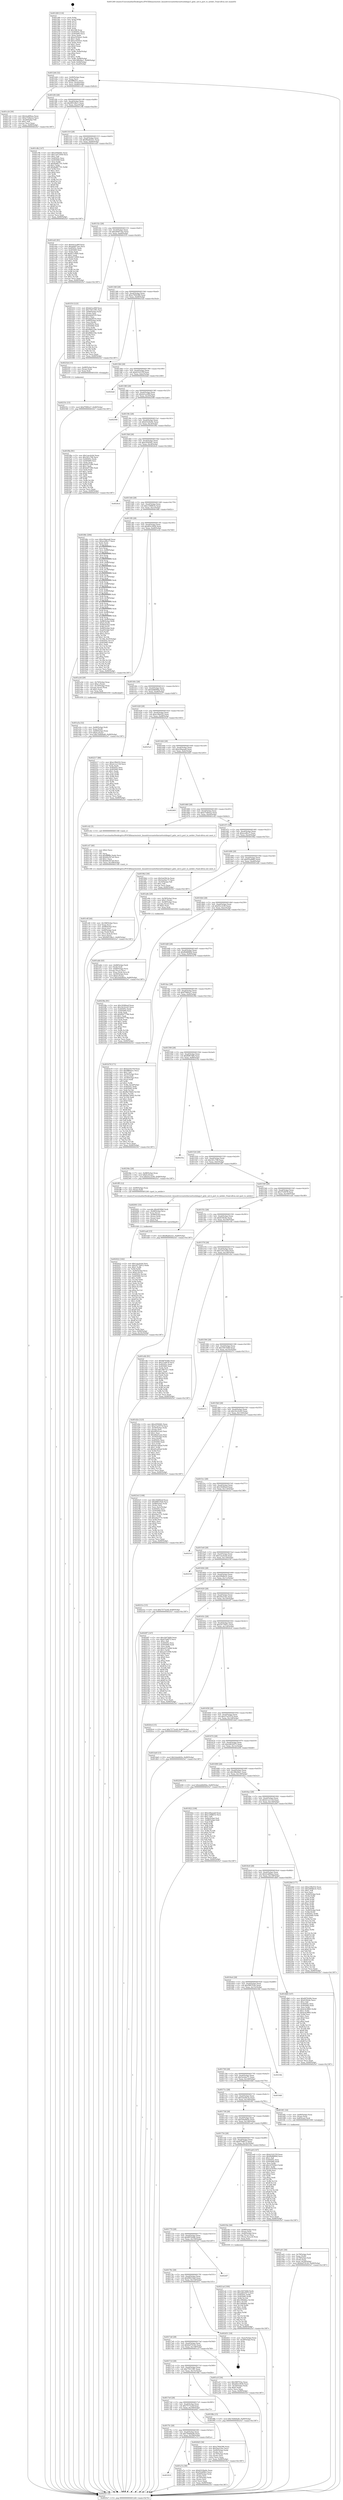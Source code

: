 digraph "0x401260" {
  label = "0x401260 (/mnt/c/Users/mathe/Desktop/tcc/POCII/binaries/extr_linuxdriversnetethernettoshibaps3_gelic_net.h_port_to_netdev_Final-ollvm.out::main(0))"
  labelloc = "t"
  node[shape=record]

  Entry [label="",width=0.3,height=0.3,shape=circle,fillcolor=black,style=filled]
  "0x4012d4" [label="{
     0x4012d4 [32]\l
     | [instrs]\l
     &nbsp;&nbsp;0x4012d4 \<+6\>: mov -0x90(%rbp),%eax\l
     &nbsp;&nbsp;0x4012da \<+2\>: mov %eax,%ecx\l
     &nbsp;&nbsp;0x4012dc \<+6\>: sub $0x8ff0d3cc,%ecx\l
     &nbsp;&nbsp;0x4012e2 \<+6\>: mov %eax,-0xa4(%rbp)\l
     &nbsp;&nbsp;0x4012e8 \<+6\>: mov %ecx,-0xa8(%rbp)\l
     &nbsp;&nbsp;0x4012ee \<+6\>: je 0000000000401c24 \<main+0x9c4\>\l
  }"]
  "0x401c24" [label="{
     0x401c24 [30]\l
     | [instrs]\l
     &nbsp;&nbsp;0x401c24 \<+5\>: mov $0x4ca80bea,%eax\l
     &nbsp;&nbsp;0x401c29 \<+5\>: mov $0xe75dbee2,%ecx\l
     &nbsp;&nbsp;0x401c2e \<+3\>: mov -0x2d(%rbp),%dl\l
     &nbsp;&nbsp;0x401c31 \<+3\>: test $0x1,%dl\l
     &nbsp;&nbsp;0x401c34 \<+3\>: cmovne %ecx,%eax\l
     &nbsp;&nbsp;0x401c37 \<+6\>: mov %eax,-0x90(%rbp)\l
     &nbsp;&nbsp;0x401c3d \<+5\>: jmp 00000000004025e7 \<main+0x1387\>\l
  }"]
  "0x4012f4" [label="{
     0x4012f4 [28]\l
     | [instrs]\l
     &nbsp;&nbsp;0x4012f4 \<+5\>: jmp 00000000004012f9 \<main+0x99\>\l
     &nbsp;&nbsp;0x4012f9 \<+6\>: mov -0xa4(%rbp),%eax\l
     &nbsp;&nbsp;0x4012ff \<+5\>: sub $0x99518bc1,%eax\l
     &nbsp;&nbsp;0x401304 \<+6\>: mov %eax,-0xac(%rbp)\l
     &nbsp;&nbsp;0x40130a \<+6\>: je 0000000000401c9b \<main+0xa3b\>\l
  }"]
  Exit [label="",width=0.3,height=0.3,shape=circle,fillcolor=black,style=filled,peripheries=2]
  "0x401c9b" [label="{
     0x401c9b [147]\l
     | [instrs]\l
     &nbsp;&nbsp;0x401c9b \<+5\>: mov $0xc0592fd1,%eax\l
     &nbsp;&nbsp;0x401ca0 \<+5\>: mov $0x12d71656,%ecx\l
     &nbsp;&nbsp;0x401ca5 \<+2\>: mov $0x1,%dl\l
     &nbsp;&nbsp;0x401ca7 \<+7\>: mov 0x40505c,%esi\l
     &nbsp;&nbsp;0x401cae \<+7\>: mov 0x405060,%edi\l
     &nbsp;&nbsp;0x401cb5 \<+3\>: mov %esi,%r8d\l
     &nbsp;&nbsp;0x401cb8 \<+7\>: sub $0x8a887701,%r8d\l
     &nbsp;&nbsp;0x401cbf \<+4\>: sub $0x1,%r8d\l
     &nbsp;&nbsp;0x401cc3 \<+7\>: add $0x8a887701,%r8d\l
     &nbsp;&nbsp;0x401cca \<+4\>: imul %r8d,%esi\l
     &nbsp;&nbsp;0x401cce \<+3\>: and $0x1,%esi\l
     &nbsp;&nbsp;0x401cd1 \<+3\>: cmp $0x0,%esi\l
     &nbsp;&nbsp;0x401cd4 \<+4\>: sete %r9b\l
     &nbsp;&nbsp;0x401cd8 \<+3\>: cmp $0xa,%edi\l
     &nbsp;&nbsp;0x401cdb \<+4\>: setl %r10b\l
     &nbsp;&nbsp;0x401cdf \<+3\>: mov %r9b,%r11b\l
     &nbsp;&nbsp;0x401ce2 \<+4\>: xor $0xff,%r11b\l
     &nbsp;&nbsp;0x401ce6 \<+3\>: mov %r10b,%bl\l
     &nbsp;&nbsp;0x401ce9 \<+3\>: xor $0xff,%bl\l
     &nbsp;&nbsp;0x401cec \<+3\>: xor $0x0,%dl\l
     &nbsp;&nbsp;0x401cef \<+3\>: mov %r11b,%r14b\l
     &nbsp;&nbsp;0x401cf2 \<+4\>: and $0x0,%r14b\l
     &nbsp;&nbsp;0x401cf6 \<+3\>: and %dl,%r9b\l
     &nbsp;&nbsp;0x401cf9 \<+3\>: mov %bl,%r15b\l
     &nbsp;&nbsp;0x401cfc \<+4\>: and $0x0,%r15b\l
     &nbsp;&nbsp;0x401d00 \<+3\>: and %dl,%r10b\l
     &nbsp;&nbsp;0x401d03 \<+3\>: or %r9b,%r14b\l
     &nbsp;&nbsp;0x401d06 \<+3\>: or %r10b,%r15b\l
     &nbsp;&nbsp;0x401d09 \<+3\>: xor %r15b,%r14b\l
     &nbsp;&nbsp;0x401d0c \<+3\>: or %bl,%r11b\l
     &nbsp;&nbsp;0x401d0f \<+4\>: xor $0xff,%r11b\l
     &nbsp;&nbsp;0x401d13 \<+3\>: or $0x0,%dl\l
     &nbsp;&nbsp;0x401d16 \<+3\>: and %dl,%r11b\l
     &nbsp;&nbsp;0x401d19 \<+3\>: or %r11b,%r14b\l
     &nbsp;&nbsp;0x401d1c \<+4\>: test $0x1,%r14b\l
     &nbsp;&nbsp;0x401d20 \<+3\>: cmovne %ecx,%eax\l
     &nbsp;&nbsp;0x401d23 \<+6\>: mov %eax,-0x90(%rbp)\l
     &nbsp;&nbsp;0x401d29 \<+5\>: jmp 00000000004025e7 \<main+0x1387\>\l
  }"]
  "0x401310" [label="{
     0x401310 [28]\l
     | [instrs]\l
     &nbsp;&nbsp;0x401310 \<+5\>: jmp 0000000000401315 \<main+0xb5\>\l
     &nbsp;&nbsp;0x401315 \<+6\>: mov -0xa4(%rbp),%eax\l
     &nbsp;&nbsp;0x40131b \<+5\>: sub $0x9ba62221,%eax\l
     &nbsp;&nbsp;0x401320 \<+6\>: mov %eax,-0xb0(%rbp)\l
     &nbsp;&nbsp;0x401326 \<+6\>: je 0000000000401eb5 \<main+0xc55\>\l
  }"]
  "0x40233c" [label="{
     0x40233c [15]\l
     | [instrs]\l
     &nbsp;&nbsp;0x40233c \<+10\>: movl $0xf7890ce7,-0x90(%rbp)\l
     &nbsp;&nbsp;0x402346 \<+5\>: jmp 00000000004025e7 \<main+0x1387\>\l
  }"]
  "0x401eb5" [label="{
     0x401eb5 [91]\l
     | [instrs]\l
     &nbsp;&nbsp;0x401eb5 \<+5\>: mov $0xb41ec80f,%eax\l
     &nbsp;&nbsp;0x401eba \<+5\>: mov $0xa64973ae,%ecx\l
     &nbsp;&nbsp;0x401ebf \<+7\>: mov 0x40505c,%edx\l
     &nbsp;&nbsp;0x401ec6 \<+7\>: mov 0x405060,%esi\l
     &nbsp;&nbsp;0x401ecd \<+2\>: mov %edx,%edi\l
     &nbsp;&nbsp;0x401ecf \<+6\>: add $0x827cf095,%edi\l
     &nbsp;&nbsp;0x401ed5 \<+3\>: sub $0x1,%edi\l
     &nbsp;&nbsp;0x401ed8 \<+6\>: sub $0x827cf095,%edi\l
     &nbsp;&nbsp;0x401ede \<+3\>: imul %edi,%edx\l
     &nbsp;&nbsp;0x401ee1 \<+3\>: and $0x1,%edx\l
     &nbsp;&nbsp;0x401ee4 \<+3\>: cmp $0x0,%edx\l
     &nbsp;&nbsp;0x401ee7 \<+4\>: sete %r8b\l
     &nbsp;&nbsp;0x401eeb \<+3\>: cmp $0xa,%esi\l
     &nbsp;&nbsp;0x401eee \<+4\>: setl %r9b\l
     &nbsp;&nbsp;0x401ef2 \<+3\>: mov %r8b,%r10b\l
     &nbsp;&nbsp;0x401ef5 \<+3\>: and %r9b,%r10b\l
     &nbsp;&nbsp;0x401ef8 \<+3\>: xor %r9b,%r8b\l
     &nbsp;&nbsp;0x401efb \<+3\>: or %r8b,%r10b\l
     &nbsp;&nbsp;0x401efe \<+4\>: test $0x1,%r10b\l
     &nbsp;&nbsp;0x401f02 \<+3\>: cmovne %ecx,%eax\l
     &nbsp;&nbsp;0x401f05 \<+6\>: mov %eax,-0x90(%rbp)\l
     &nbsp;&nbsp;0x401f0b \<+5\>: jmp 00000000004025e7 \<main+0x1387\>\l
  }"]
  "0x40132c" [label="{
     0x40132c [28]\l
     | [instrs]\l
     &nbsp;&nbsp;0x40132c \<+5\>: jmp 0000000000401331 \<main+0xd1\>\l
     &nbsp;&nbsp;0x401331 \<+6\>: mov -0xa4(%rbp),%eax\l
     &nbsp;&nbsp;0x401337 \<+5\>: sub $0xa64973ae,%eax\l
     &nbsp;&nbsp;0x40133c \<+6\>: mov %eax,-0xb4(%rbp)\l
     &nbsp;&nbsp;0x401342 \<+6\>: je 0000000000401f10 \<main+0xcb0\>\l
  }"]
  "0x4021a4" [label="{
     0x4021a4 [100]\l
     | [instrs]\l
     &nbsp;&nbsp;0x4021a4 \<+5\>: mov $0x164744fd,%edx\l
     &nbsp;&nbsp;0x4021a9 \<+5\>: mov $0x2d032073,%esi\l
     &nbsp;&nbsp;0x4021ae \<+8\>: mov 0x40505c,%r8d\l
     &nbsp;&nbsp;0x4021b6 \<+8\>: mov 0x405060,%r9d\l
     &nbsp;&nbsp;0x4021be \<+3\>: mov %r8d,%r10d\l
     &nbsp;&nbsp;0x4021c1 \<+7\>: add $0x199d4fec,%r10d\l
     &nbsp;&nbsp;0x4021c8 \<+4\>: sub $0x1,%r10d\l
     &nbsp;&nbsp;0x4021cc \<+7\>: sub $0x199d4fec,%r10d\l
     &nbsp;&nbsp;0x4021d3 \<+4\>: imul %r10d,%r8d\l
     &nbsp;&nbsp;0x4021d7 \<+4\>: and $0x1,%r8d\l
     &nbsp;&nbsp;0x4021db \<+4\>: cmp $0x0,%r8d\l
     &nbsp;&nbsp;0x4021df \<+4\>: sete %r11b\l
     &nbsp;&nbsp;0x4021e3 \<+4\>: cmp $0xa,%r9d\l
     &nbsp;&nbsp;0x4021e7 \<+3\>: setl %bl\l
     &nbsp;&nbsp;0x4021ea \<+3\>: mov %r11b,%r14b\l
     &nbsp;&nbsp;0x4021ed \<+3\>: and %bl,%r14b\l
     &nbsp;&nbsp;0x4021f0 \<+3\>: xor %bl,%r11b\l
     &nbsp;&nbsp;0x4021f3 \<+3\>: or %r11b,%r14b\l
     &nbsp;&nbsp;0x4021f6 \<+4\>: test $0x1,%r14b\l
     &nbsp;&nbsp;0x4021fa \<+3\>: cmovne %esi,%edx\l
     &nbsp;&nbsp;0x4021fd \<+6\>: mov %edx,-0x90(%rbp)\l
     &nbsp;&nbsp;0x402203 \<+5\>: jmp 00000000004025e7 \<main+0x1387\>\l
  }"]
  "0x401f10" [label="{
     0x401f10 [123]\l
     | [instrs]\l
     &nbsp;&nbsp;0x401f10 \<+5\>: mov $0xb41ec80f,%eax\l
     &nbsp;&nbsp;0x401f15 \<+5\>: mov $0x750119f1,%ecx\l
     &nbsp;&nbsp;0x401f1a \<+4\>: mov -0x60(%rbp),%rdx\l
     &nbsp;&nbsp;0x401f1e \<+2\>: mov (%rdx),%esi\l
     &nbsp;&nbsp;0x401f20 \<+6\>: add $0xdabdf335,%esi\l
     &nbsp;&nbsp;0x401f26 \<+3\>: add $0x1,%esi\l
     &nbsp;&nbsp;0x401f29 \<+6\>: sub $0xdabdf335,%esi\l
     &nbsp;&nbsp;0x401f2f \<+4\>: mov -0x60(%rbp),%rdx\l
     &nbsp;&nbsp;0x401f33 \<+2\>: mov %esi,(%rdx)\l
     &nbsp;&nbsp;0x401f35 \<+7\>: mov 0x40505c,%esi\l
     &nbsp;&nbsp;0x401f3c \<+7\>: mov 0x405060,%edi\l
     &nbsp;&nbsp;0x401f43 \<+3\>: mov %esi,%r8d\l
     &nbsp;&nbsp;0x401f46 \<+7\>: sub $0x998223bc,%r8d\l
     &nbsp;&nbsp;0x401f4d \<+4\>: sub $0x1,%r8d\l
     &nbsp;&nbsp;0x401f51 \<+7\>: add $0x998223bc,%r8d\l
     &nbsp;&nbsp;0x401f58 \<+4\>: imul %r8d,%esi\l
     &nbsp;&nbsp;0x401f5c \<+3\>: and $0x1,%esi\l
     &nbsp;&nbsp;0x401f5f \<+3\>: cmp $0x0,%esi\l
     &nbsp;&nbsp;0x401f62 \<+4\>: sete %r9b\l
     &nbsp;&nbsp;0x401f66 \<+3\>: cmp $0xa,%edi\l
     &nbsp;&nbsp;0x401f69 \<+4\>: setl %r10b\l
     &nbsp;&nbsp;0x401f6d \<+3\>: mov %r9b,%r11b\l
     &nbsp;&nbsp;0x401f70 \<+3\>: and %r10b,%r11b\l
     &nbsp;&nbsp;0x401f73 \<+3\>: xor %r10b,%r9b\l
     &nbsp;&nbsp;0x401f76 \<+3\>: or %r9b,%r11b\l
     &nbsp;&nbsp;0x401f79 \<+4\>: test $0x1,%r11b\l
     &nbsp;&nbsp;0x401f7d \<+3\>: cmovne %ecx,%eax\l
     &nbsp;&nbsp;0x401f80 \<+6\>: mov %eax,-0x90(%rbp)\l
     &nbsp;&nbsp;0x401f86 \<+5\>: jmp 00000000004025e7 \<main+0x1387\>\l
  }"]
  "0x401348" [label="{
     0x401348 [28]\l
     | [instrs]\l
     &nbsp;&nbsp;0x401348 \<+5\>: jmp 000000000040134d \<main+0xed\>\l
     &nbsp;&nbsp;0x40134d \<+6\>: mov -0xa4(%rbp),%eax\l
     &nbsp;&nbsp;0x401353 \<+5\>: sub $0xa7904388,%eax\l
     &nbsp;&nbsp;0x401358 \<+6\>: mov %eax,-0xb8(%rbp)\l
     &nbsp;&nbsp;0x40135e \<+6\>: je 000000000040232d \<main+0x10cd\>\l
  }"]
  "0x402022" [label="{
     0x402022 [162]\l
     | [instrs]\l
     &nbsp;&nbsp;0x402022 \<+5\>: mov $0x1aac4cb4,%esi\l
     &nbsp;&nbsp;0x402027 \<+5\>: mov $0x2477b912,%edx\l
     &nbsp;&nbsp;0x40202c \<+3\>: mov $0x1,%r8b\l
     &nbsp;&nbsp;0x40202f \<+3\>: xor %r9d,%r9d\l
     &nbsp;&nbsp;0x402032 \<+4\>: mov -0x40(%rbp),%rcx\l
     &nbsp;&nbsp;0x402036 \<+6\>: movl $0x0,(%rcx)\l
     &nbsp;&nbsp;0x40203c \<+8\>: mov 0x40505c,%r10d\l
     &nbsp;&nbsp;0x402044 \<+8\>: mov 0x405060,%r11d\l
     &nbsp;&nbsp;0x40204c \<+4\>: sub $0x1,%r9d\l
     &nbsp;&nbsp;0x402050 \<+3\>: mov %r10d,%ebx\l
     &nbsp;&nbsp;0x402053 \<+3\>: add %r9d,%ebx\l
     &nbsp;&nbsp;0x402056 \<+4\>: imul %ebx,%r10d\l
     &nbsp;&nbsp;0x40205a \<+4\>: and $0x1,%r10d\l
     &nbsp;&nbsp;0x40205e \<+4\>: cmp $0x0,%r10d\l
     &nbsp;&nbsp;0x402062 \<+4\>: sete %r14b\l
     &nbsp;&nbsp;0x402066 \<+4\>: cmp $0xa,%r11d\l
     &nbsp;&nbsp;0x40206a \<+4\>: setl %r15b\l
     &nbsp;&nbsp;0x40206e \<+3\>: mov %r14b,%r12b\l
     &nbsp;&nbsp;0x402071 \<+4\>: xor $0xff,%r12b\l
     &nbsp;&nbsp;0x402075 \<+3\>: mov %r15b,%r13b\l
     &nbsp;&nbsp;0x402078 \<+4\>: xor $0xff,%r13b\l
     &nbsp;&nbsp;0x40207c \<+4\>: xor $0x1,%r8b\l
     &nbsp;&nbsp;0x402080 \<+3\>: mov %r12b,%cl\l
     &nbsp;&nbsp;0x402083 \<+3\>: and $0xff,%cl\l
     &nbsp;&nbsp;0x402086 \<+3\>: and %r8b,%r14b\l
     &nbsp;&nbsp;0x402089 \<+3\>: mov %r13b,%dil\l
     &nbsp;&nbsp;0x40208c \<+4\>: and $0xff,%dil\l
     &nbsp;&nbsp;0x402090 \<+3\>: and %r8b,%r15b\l
     &nbsp;&nbsp;0x402093 \<+3\>: or %r14b,%cl\l
     &nbsp;&nbsp;0x402096 \<+3\>: or %r15b,%dil\l
     &nbsp;&nbsp;0x402099 \<+3\>: xor %dil,%cl\l
     &nbsp;&nbsp;0x40209c \<+3\>: or %r13b,%r12b\l
     &nbsp;&nbsp;0x40209f \<+4\>: xor $0xff,%r12b\l
     &nbsp;&nbsp;0x4020a3 \<+4\>: or $0x1,%r8b\l
     &nbsp;&nbsp;0x4020a7 \<+3\>: and %r8b,%r12b\l
     &nbsp;&nbsp;0x4020aa \<+3\>: or %r12b,%cl\l
     &nbsp;&nbsp;0x4020ad \<+3\>: test $0x1,%cl\l
     &nbsp;&nbsp;0x4020b0 \<+3\>: cmovne %edx,%esi\l
     &nbsp;&nbsp;0x4020b3 \<+6\>: mov %esi,-0x90(%rbp)\l
     &nbsp;&nbsp;0x4020b9 \<+6\>: mov %eax,-0x16c(%rbp)\l
     &nbsp;&nbsp;0x4020bf \<+5\>: jmp 00000000004025e7 \<main+0x1387\>\l
  }"]
  "0x40232d" [label="{
     0x40232d [15]\l
     | [instrs]\l
     &nbsp;&nbsp;0x40232d \<+4\>: mov -0x68(%rbp),%rax\l
     &nbsp;&nbsp;0x402331 \<+3\>: mov (%rax),%rax\l
     &nbsp;&nbsp;0x402334 \<+3\>: mov %rax,%rdi\l
     &nbsp;&nbsp;0x402337 \<+5\>: call 0000000000401030 \<free@plt\>\l
     | [calls]\l
     &nbsp;&nbsp;0x401030 \{1\} (unknown)\l
  }"]
  "0x401364" [label="{
     0x401364 [28]\l
     | [instrs]\l
     &nbsp;&nbsp;0x401364 \<+5\>: jmp 0000000000401369 \<main+0x109\>\l
     &nbsp;&nbsp;0x401369 \<+6\>: mov -0xa4(%rbp),%eax\l
     &nbsp;&nbsp;0x40136f \<+5\>: sub $0xb316155f,%eax\l
     &nbsp;&nbsp;0x401374 \<+6\>: mov %eax,-0xbc(%rbp)\l
     &nbsp;&nbsp;0x40137a \<+6\>: je 00000000004024a8 \<main+0x1248\>\l
  }"]
  "0x402001" [label="{
     0x402001 [33]\l
     | [instrs]\l
     &nbsp;&nbsp;0x402001 \<+10\>: movabs $0x4030b6,%rdi\l
     &nbsp;&nbsp;0x40200b \<+4\>: mov -0x48(%rbp),%rcx\l
     &nbsp;&nbsp;0x40200f \<+3\>: mov %rax,(%rcx)\l
     &nbsp;&nbsp;0x402012 \<+4\>: mov -0x48(%rbp),%rax\l
     &nbsp;&nbsp;0x402016 \<+3\>: mov (%rax),%rax\l
     &nbsp;&nbsp;0x402019 \<+2\>: mov (%rax),%esi\l
     &nbsp;&nbsp;0x40201b \<+2\>: mov $0x0,%al\l
     &nbsp;&nbsp;0x40201d \<+5\>: call 0000000000401040 \<printf@plt\>\l
     | [calls]\l
     &nbsp;&nbsp;0x401040 \{1\} (unknown)\l
  }"]
  "0x4024a8" [label="{
     0x4024a8\l
  }", style=dashed]
  "0x401380" [label="{
     0x401380 [28]\l
     | [instrs]\l
     &nbsp;&nbsp;0x401380 \<+5\>: jmp 0000000000401385 \<main+0x125\>\l
     &nbsp;&nbsp;0x401385 \<+6\>: mov -0xa4(%rbp),%eax\l
     &nbsp;&nbsp;0x40138b \<+5\>: sub $0xb41ec80f,%eax\l
     &nbsp;&nbsp;0x401390 \<+6\>: mov %eax,-0xc0(%rbp)\l
     &nbsp;&nbsp;0x401396 \<+6\>: je 0000000000402506 \<main+0x12a6\>\l
  }"]
  "0x401c6f" [label="{
     0x401c6f [44]\l
     | [instrs]\l
     &nbsp;&nbsp;0x401c6f \<+6\>: mov -0x168(%rbp),%ecx\l
     &nbsp;&nbsp;0x401c75 \<+3\>: imul %eax,%ecx\l
     &nbsp;&nbsp;0x401c78 \<+4\>: mov -0x68(%rbp),%rsi\l
     &nbsp;&nbsp;0x401c7c \<+3\>: mov (%rsi),%rsi\l
     &nbsp;&nbsp;0x401c7f \<+4\>: mov -0x60(%rbp),%rdi\l
     &nbsp;&nbsp;0x401c83 \<+3\>: movslq (%rdi),%rdi\l
     &nbsp;&nbsp;0x401c86 \<+4\>: mov (%rsi,%rdi,8),%rsi\l
     &nbsp;&nbsp;0x401c8a \<+2\>: mov %ecx,(%rsi)\l
     &nbsp;&nbsp;0x401c8c \<+10\>: movl $0x99518bc1,-0x90(%rbp)\l
     &nbsp;&nbsp;0x401c96 \<+5\>: jmp 00000000004025e7 \<main+0x1387\>\l
  }"]
  "0x402506" [label="{
     0x402506\l
  }", style=dashed]
  "0x40139c" [label="{
     0x40139c [28]\l
     | [instrs]\l
     &nbsp;&nbsp;0x40139c \<+5\>: jmp 00000000004013a1 \<main+0x141\>\l
     &nbsp;&nbsp;0x4013a1 \<+6\>: mov -0xa4(%rbp),%eax\l
     &nbsp;&nbsp;0x4013a7 \<+5\>: sub $0xb522be9c,%eax\l
     &nbsp;&nbsp;0x4013ac \<+6\>: mov %eax,-0xc4(%rbp)\l
     &nbsp;&nbsp;0x4013b2 \<+6\>: je 0000000000401f9a \<main+0xd3a\>\l
  }"]
  "0x401c47" [label="{
     0x401c47 [40]\l
     | [instrs]\l
     &nbsp;&nbsp;0x401c47 \<+5\>: mov $0x2,%ecx\l
     &nbsp;&nbsp;0x401c4c \<+1\>: cltd\l
     &nbsp;&nbsp;0x401c4d \<+2\>: idiv %ecx\l
     &nbsp;&nbsp;0x401c4f \<+6\>: imul $0xfffffffe,%edx,%ecx\l
     &nbsp;&nbsp;0x401c55 \<+6\>: add $0xb0e3b7a0,%ecx\l
     &nbsp;&nbsp;0x401c5b \<+3\>: add $0x1,%ecx\l
     &nbsp;&nbsp;0x401c5e \<+6\>: sub $0xb0e3b7a0,%ecx\l
     &nbsp;&nbsp;0x401c64 \<+6\>: mov %ecx,-0x168(%rbp)\l
     &nbsp;&nbsp;0x401c6a \<+5\>: call 0000000000401160 \<next_i\>\l
     | [calls]\l
     &nbsp;&nbsp;0x401160 \{1\} (/mnt/c/Users/mathe/Desktop/tcc/POCII/binaries/extr_linuxdriversnetethernettoshibaps3_gelic_net.h_port_to_netdev_Final-ollvm.out::next_i)\l
  }"]
  "0x401f9a" [label="{
     0x401f9a [91]\l
     | [instrs]\l
     &nbsp;&nbsp;0x401f9a \<+5\>: mov $0x1aac4cb4,%eax\l
     &nbsp;&nbsp;0x401f9f \<+5\>: mov $0x341c706,%ecx\l
     &nbsp;&nbsp;0x401fa4 \<+7\>: mov 0x40505c,%edx\l
     &nbsp;&nbsp;0x401fab \<+7\>: mov 0x405060,%esi\l
     &nbsp;&nbsp;0x401fb2 \<+2\>: mov %edx,%edi\l
     &nbsp;&nbsp;0x401fb4 \<+6\>: add $0xb2f7cf84,%edi\l
     &nbsp;&nbsp;0x401fba \<+3\>: sub $0x1,%edi\l
     &nbsp;&nbsp;0x401fbd \<+6\>: sub $0xb2f7cf84,%edi\l
     &nbsp;&nbsp;0x401fc3 \<+3\>: imul %edi,%edx\l
     &nbsp;&nbsp;0x401fc6 \<+3\>: and $0x1,%edx\l
     &nbsp;&nbsp;0x401fc9 \<+3\>: cmp $0x0,%edx\l
     &nbsp;&nbsp;0x401fcc \<+4\>: sete %r8b\l
     &nbsp;&nbsp;0x401fd0 \<+3\>: cmp $0xa,%esi\l
     &nbsp;&nbsp;0x401fd3 \<+4\>: setl %r9b\l
     &nbsp;&nbsp;0x401fd7 \<+3\>: mov %r8b,%r10b\l
     &nbsp;&nbsp;0x401fda \<+3\>: and %r9b,%r10b\l
     &nbsp;&nbsp;0x401fdd \<+3\>: xor %r9b,%r8b\l
     &nbsp;&nbsp;0x401fe0 \<+3\>: or %r8b,%r10b\l
     &nbsp;&nbsp;0x401fe3 \<+4\>: test $0x1,%r10b\l
     &nbsp;&nbsp;0x401fe7 \<+3\>: cmovne %ecx,%eax\l
     &nbsp;&nbsp;0x401fea \<+6\>: mov %eax,-0x90(%rbp)\l
     &nbsp;&nbsp;0x401ff0 \<+5\>: jmp 00000000004025e7 \<main+0x1387\>\l
  }"]
  "0x4013b8" [label="{
     0x4013b8 [28]\l
     | [instrs]\l
     &nbsp;&nbsp;0x4013b8 \<+5\>: jmp 00000000004013bd \<main+0x15d\>\l
     &nbsp;&nbsp;0x4013bd \<+6\>: mov -0xa4(%rbp),%eax\l
     &nbsp;&nbsp;0x4013c3 \<+5\>: sub $0xc0592fd1,%eax\l
     &nbsp;&nbsp;0x4013c8 \<+6\>: mov %eax,-0xc8(%rbp)\l
     &nbsp;&nbsp;0x4013ce \<+6\>: je 00000000004024cd \<main+0x126d\>\l
  }"]
  "0x401abb" [label="{
     0x401abb [43]\l
     | [instrs]\l
     &nbsp;&nbsp;0x401abb \<+4\>: mov -0x68(%rbp),%rdi\l
     &nbsp;&nbsp;0x401abf \<+3\>: mov (%rdi),%rdi\l
     &nbsp;&nbsp;0x401ac2 \<+4\>: mov -0x60(%rbp),%rcx\l
     &nbsp;&nbsp;0x401ac6 \<+3\>: movslq (%rcx),%rcx\l
     &nbsp;&nbsp;0x401ac9 \<+4\>: mov %rax,(%rdi,%rcx,8)\l
     &nbsp;&nbsp;0x401acd \<+4\>: mov -0x50(%rbp),%rax\l
     &nbsp;&nbsp;0x401ad1 \<+6\>: movl $0x0,(%rax)\l
     &nbsp;&nbsp;0x401ad7 \<+10\>: movl $0x5ebe8d3e,-0x90(%rbp)\l
     &nbsp;&nbsp;0x401ae1 \<+5\>: jmp 00000000004025e7 \<main+0x1387\>\l
  }"]
  "0x4024cd" [label="{
     0x4024cd\l
  }", style=dashed]
  "0x4013d4" [label="{
     0x4013d4 [28]\l
     | [instrs]\l
     &nbsp;&nbsp;0x4013d4 \<+5\>: jmp 00000000004013d9 \<main+0x179\>\l
     &nbsp;&nbsp;0x4013d9 \<+6\>: mov -0xa4(%rbp),%eax\l
     &nbsp;&nbsp;0x4013df \<+5\>: sub $0xc1068b32,%eax\l
     &nbsp;&nbsp;0x4013e4 \<+6\>: mov %eax,-0xcc(%rbp)\l
     &nbsp;&nbsp;0x4013ea \<+6\>: je 000000000040188c \<main+0x62c\>\l
  }"]
  "0x401818" [label="{
     0x401818\l
  }", style=dashed]
  "0x40188c" [label="{
     0x40188c [294]\l
     | [instrs]\l
     &nbsp;&nbsp;0x40188c \<+5\>: mov $0xe28aeaa8,%eax\l
     &nbsp;&nbsp;0x401891 \<+5\>: mov $0xecef6cc7,%ecx\l
     &nbsp;&nbsp;0x401896 \<+2\>: xor %edx,%edx\l
     &nbsp;&nbsp;0x401898 \<+3\>: mov %rsp,%rsi\l
     &nbsp;&nbsp;0x40189b \<+4\>: add $0xfffffffffffffff0,%rsi\l
     &nbsp;&nbsp;0x40189f \<+3\>: mov %rsi,%rsp\l
     &nbsp;&nbsp;0x4018a2 \<+7\>: mov %rsi,-0x88(%rbp)\l
     &nbsp;&nbsp;0x4018a9 \<+3\>: mov %rsp,%rsi\l
     &nbsp;&nbsp;0x4018ac \<+4\>: add $0xfffffffffffffff0,%rsi\l
     &nbsp;&nbsp;0x4018b0 \<+3\>: mov %rsi,%rsp\l
     &nbsp;&nbsp;0x4018b3 \<+3\>: mov %rsp,%rdi\l
     &nbsp;&nbsp;0x4018b6 \<+4\>: add $0xfffffffffffffff0,%rdi\l
     &nbsp;&nbsp;0x4018ba \<+3\>: mov %rdi,%rsp\l
     &nbsp;&nbsp;0x4018bd \<+4\>: mov %rdi,-0x80(%rbp)\l
     &nbsp;&nbsp;0x4018c1 \<+3\>: mov %rsp,%rdi\l
     &nbsp;&nbsp;0x4018c4 \<+4\>: add $0xfffffffffffffff0,%rdi\l
     &nbsp;&nbsp;0x4018c8 \<+3\>: mov %rdi,%rsp\l
     &nbsp;&nbsp;0x4018cb \<+4\>: mov %rdi,-0x78(%rbp)\l
     &nbsp;&nbsp;0x4018cf \<+3\>: mov %rsp,%rdi\l
     &nbsp;&nbsp;0x4018d2 \<+4\>: add $0xfffffffffffffff0,%rdi\l
     &nbsp;&nbsp;0x4018d6 \<+3\>: mov %rdi,%rsp\l
     &nbsp;&nbsp;0x4018d9 \<+4\>: mov %rdi,-0x70(%rbp)\l
     &nbsp;&nbsp;0x4018dd \<+3\>: mov %rsp,%rdi\l
     &nbsp;&nbsp;0x4018e0 \<+4\>: add $0xfffffffffffffff0,%rdi\l
     &nbsp;&nbsp;0x4018e4 \<+3\>: mov %rdi,%rsp\l
     &nbsp;&nbsp;0x4018e7 \<+4\>: mov %rdi,-0x68(%rbp)\l
     &nbsp;&nbsp;0x4018eb \<+3\>: mov %rsp,%rdi\l
     &nbsp;&nbsp;0x4018ee \<+4\>: add $0xfffffffffffffff0,%rdi\l
     &nbsp;&nbsp;0x4018f2 \<+3\>: mov %rdi,%rsp\l
     &nbsp;&nbsp;0x4018f5 \<+4\>: mov %rdi,-0x60(%rbp)\l
     &nbsp;&nbsp;0x4018f9 \<+3\>: mov %rsp,%rdi\l
     &nbsp;&nbsp;0x4018fc \<+4\>: add $0xfffffffffffffff0,%rdi\l
     &nbsp;&nbsp;0x401900 \<+3\>: mov %rdi,%rsp\l
     &nbsp;&nbsp;0x401903 \<+4\>: mov %rdi,-0x58(%rbp)\l
     &nbsp;&nbsp;0x401907 \<+3\>: mov %rsp,%rdi\l
     &nbsp;&nbsp;0x40190a \<+4\>: add $0xfffffffffffffff0,%rdi\l
     &nbsp;&nbsp;0x40190e \<+3\>: mov %rdi,%rsp\l
     &nbsp;&nbsp;0x401911 \<+4\>: mov %rdi,-0x50(%rbp)\l
     &nbsp;&nbsp;0x401915 \<+3\>: mov %rsp,%rdi\l
     &nbsp;&nbsp;0x401918 \<+4\>: add $0xfffffffffffffff0,%rdi\l
     &nbsp;&nbsp;0x40191c \<+3\>: mov %rdi,%rsp\l
     &nbsp;&nbsp;0x40191f \<+4\>: mov %rdi,-0x48(%rbp)\l
     &nbsp;&nbsp;0x401923 \<+3\>: mov %rsp,%rdi\l
     &nbsp;&nbsp;0x401926 \<+4\>: add $0xfffffffffffffff0,%rdi\l
     &nbsp;&nbsp;0x40192a \<+3\>: mov %rdi,%rsp\l
     &nbsp;&nbsp;0x40192d \<+4\>: mov %rdi,-0x40(%rbp)\l
     &nbsp;&nbsp;0x401931 \<+7\>: mov -0x88(%rbp),%rdi\l
     &nbsp;&nbsp;0x401938 \<+6\>: movl $0x0,(%rdi)\l
     &nbsp;&nbsp;0x40193e \<+7\>: mov -0x94(%rbp),%r8d\l
     &nbsp;&nbsp;0x401945 \<+3\>: mov %r8d,(%rsi)\l
     &nbsp;&nbsp;0x401948 \<+4\>: mov -0x80(%rbp),%rdi\l
     &nbsp;&nbsp;0x40194c \<+7\>: mov -0xa0(%rbp),%r9\l
     &nbsp;&nbsp;0x401953 \<+3\>: mov %r9,(%rdi)\l
     &nbsp;&nbsp;0x401956 \<+3\>: cmpl $0x2,(%rsi)\l
     &nbsp;&nbsp;0x401959 \<+4\>: setne %r10b\l
     &nbsp;&nbsp;0x40195d \<+4\>: and $0x1,%r10b\l
     &nbsp;&nbsp;0x401961 \<+4\>: mov %r10b,-0x35(%rbp)\l
     &nbsp;&nbsp;0x401965 \<+8\>: mov 0x40505c,%r11d\l
     &nbsp;&nbsp;0x40196d \<+7\>: mov 0x405060,%ebx\l
     &nbsp;&nbsp;0x401974 \<+3\>: sub $0x1,%edx\l
     &nbsp;&nbsp;0x401977 \<+3\>: mov %r11d,%r14d\l
     &nbsp;&nbsp;0x40197a \<+3\>: add %edx,%r14d\l
     &nbsp;&nbsp;0x40197d \<+4\>: imul %r14d,%r11d\l
     &nbsp;&nbsp;0x401981 \<+4\>: and $0x1,%r11d\l
     &nbsp;&nbsp;0x401985 \<+4\>: cmp $0x0,%r11d\l
     &nbsp;&nbsp;0x401989 \<+4\>: sete %r10b\l
     &nbsp;&nbsp;0x40198d \<+3\>: cmp $0xa,%ebx\l
     &nbsp;&nbsp;0x401990 \<+4\>: setl %r15b\l
     &nbsp;&nbsp;0x401994 \<+3\>: mov %r10b,%r12b\l
     &nbsp;&nbsp;0x401997 \<+3\>: and %r15b,%r12b\l
     &nbsp;&nbsp;0x40199a \<+3\>: xor %r15b,%r10b\l
     &nbsp;&nbsp;0x40199d \<+3\>: or %r10b,%r12b\l
     &nbsp;&nbsp;0x4019a0 \<+4\>: test $0x1,%r12b\l
     &nbsp;&nbsp;0x4019a4 \<+3\>: cmovne %ecx,%eax\l
     &nbsp;&nbsp;0x4019a7 \<+6\>: mov %eax,-0x90(%rbp)\l
     &nbsp;&nbsp;0x4019ad \<+5\>: jmp 00000000004025e7 \<main+0x1387\>\l
  }"]
  "0x4013f0" [label="{
     0x4013f0 [28]\l
     | [instrs]\l
     &nbsp;&nbsp;0x4013f0 \<+5\>: jmp 00000000004013f5 \<main+0x195\>\l
     &nbsp;&nbsp;0x4013f5 \<+6\>: mov -0xa4(%rbp),%eax\l
     &nbsp;&nbsp;0x4013fb \<+5\>: sub $0xd03c3938,%eax\l
     &nbsp;&nbsp;0x401400 \<+6\>: mov %eax,-0xd0(%rbp)\l
     &nbsp;&nbsp;0x401406 \<+6\>: je 0000000000401a3d \<main+0x7dd\>\l
  }"]
  "0x401a7a" [label="{
     0x401a7a [36]\l
     | [instrs]\l
     &nbsp;&nbsp;0x401a7a \<+5\>: mov $0xb522be9c,%eax\l
     &nbsp;&nbsp;0x401a7f \<+5\>: mov $0xf32a69b5,%ecx\l
     &nbsp;&nbsp;0x401a84 \<+4\>: mov -0x60(%rbp),%rdx\l
     &nbsp;&nbsp;0x401a88 \<+2\>: mov (%rdx),%esi\l
     &nbsp;&nbsp;0x401a8a \<+4\>: mov -0x70(%rbp),%rdx\l
     &nbsp;&nbsp;0x401a8e \<+2\>: cmp (%rdx),%esi\l
     &nbsp;&nbsp;0x401a90 \<+3\>: cmovl %ecx,%eax\l
     &nbsp;&nbsp;0x401a93 \<+6\>: mov %eax,-0x90(%rbp)\l
     &nbsp;&nbsp;0x401a99 \<+5\>: jmp 00000000004025e7 \<main+0x1387\>\l
  }"]
  "0x401a3d" [label="{
     0x401a3d [29]\l
     | [instrs]\l
     &nbsp;&nbsp;0x401a3d \<+4\>: mov -0x70(%rbp),%rax\l
     &nbsp;&nbsp;0x401a41 \<+6\>: movl $0x1,(%rax)\l
     &nbsp;&nbsp;0x401a47 \<+4\>: mov -0x70(%rbp),%rax\l
     &nbsp;&nbsp;0x401a4b \<+3\>: movslq (%rax),%rax\l
     &nbsp;&nbsp;0x401a4e \<+4\>: shl $0x3,%rax\l
     &nbsp;&nbsp;0x401a52 \<+3\>: mov %rax,%rdi\l
     &nbsp;&nbsp;0x401a55 \<+5\>: call 0000000000401050 \<malloc@plt\>\l
     | [calls]\l
     &nbsp;&nbsp;0x401050 \{1\} (unknown)\l
  }"]
  "0x40140c" [label="{
     0x40140c [28]\l
     | [instrs]\l
     &nbsp;&nbsp;0x40140c \<+5\>: jmp 0000000000401411 \<main+0x1b1\>\l
     &nbsp;&nbsp;0x401411 \<+6\>: mov -0xa4(%rbp),%eax\l
     &nbsp;&nbsp;0x401417 \<+5\>: sub $0xda8b694a,%eax\l
     &nbsp;&nbsp;0x40141c \<+6\>: mov %eax,-0xd4(%rbp)\l
     &nbsp;&nbsp;0x401422 \<+6\>: je 0000000000402217 \<main+0xfb7\>\l
  }"]
  "0x4017fc" [label="{
     0x4017fc [28]\l
     | [instrs]\l
     &nbsp;&nbsp;0x4017fc \<+5\>: jmp 0000000000401801 \<main+0x5a1\>\l
     &nbsp;&nbsp;0x401801 \<+6\>: mov -0xa4(%rbp),%eax\l
     &nbsp;&nbsp;0x401807 \<+5\>: sub $0x7b0b9ad0,%eax\l
     &nbsp;&nbsp;0x40180c \<+6\>: mov %eax,-0x164(%rbp)\l
     &nbsp;&nbsp;0x401812 \<+6\>: je 0000000000401a7a \<main+0x81a\>\l
  }"]
  "0x402217" [label="{
     0x402217 [86]\l
     | [instrs]\l
     &nbsp;&nbsp;0x402217 \<+5\>: mov $0xe1f8e032,%eax\l
     &nbsp;&nbsp;0x40221c \<+5\>: mov $0x4c1a115d,%ecx\l
     &nbsp;&nbsp;0x402221 \<+2\>: xor %edx,%edx\l
     &nbsp;&nbsp;0x402223 \<+7\>: mov 0x40505c,%esi\l
     &nbsp;&nbsp;0x40222a \<+7\>: mov 0x405060,%edi\l
     &nbsp;&nbsp;0x402231 \<+3\>: sub $0x1,%edx\l
     &nbsp;&nbsp;0x402234 \<+3\>: mov %esi,%r8d\l
     &nbsp;&nbsp;0x402237 \<+3\>: add %edx,%r8d\l
     &nbsp;&nbsp;0x40223a \<+4\>: imul %r8d,%esi\l
     &nbsp;&nbsp;0x40223e \<+3\>: and $0x1,%esi\l
     &nbsp;&nbsp;0x402241 \<+3\>: cmp $0x0,%esi\l
     &nbsp;&nbsp;0x402244 \<+4\>: sete %r9b\l
     &nbsp;&nbsp;0x402248 \<+3\>: cmp $0xa,%edi\l
     &nbsp;&nbsp;0x40224b \<+4\>: setl %r10b\l
     &nbsp;&nbsp;0x40224f \<+3\>: mov %r9b,%r11b\l
     &nbsp;&nbsp;0x402252 \<+3\>: and %r10b,%r11b\l
     &nbsp;&nbsp;0x402255 \<+3\>: xor %r10b,%r9b\l
     &nbsp;&nbsp;0x402258 \<+3\>: or %r9b,%r11b\l
     &nbsp;&nbsp;0x40225b \<+4\>: test $0x1,%r11b\l
     &nbsp;&nbsp;0x40225f \<+3\>: cmovne %ecx,%eax\l
     &nbsp;&nbsp;0x402262 \<+6\>: mov %eax,-0x90(%rbp)\l
     &nbsp;&nbsp;0x402268 \<+5\>: jmp 00000000004025e7 \<main+0x1387\>\l
  }"]
  "0x401428" [label="{
     0x401428 [28]\l
     | [instrs]\l
     &nbsp;&nbsp;0x401428 \<+5\>: jmp 000000000040142d \<main+0x1cd\>\l
     &nbsp;&nbsp;0x40142d \<+6\>: mov -0xa4(%rbp),%eax\l
     &nbsp;&nbsp;0x401433 \<+5\>: sub $0xe1f8e032,%eax\l
     &nbsp;&nbsp;0x401438 \<+6\>: mov %eax,-0xd8(%rbp)\l
     &nbsp;&nbsp;0x40143e \<+6\>: je 00000000004025a5 \<main+0x1345\>\l
  }"]
  "0x4020d3" [label="{
     0x4020d3 [36]\l
     | [instrs]\l
     &nbsp;&nbsp;0x4020d3 \<+5\>: mov $0xa7904388,%eax\l
     &nbsp;&nbsp;0x4020d8 \<+5\>: mov $0x20e21fec,%ecx\l
     &nbsp;&nbsp;0x4020dd \<+4\>: mov -0x40(%rbp),%rdx\l
     &nbsp;&nbsp;0x4020e1 \<+2\>: mov (%rdx),%esi\l
     &nbsp;&nbsp;0x4020e3 \<+4\>: mov -0x70(%rbp),%rdx\l
     &nbsp;&nbsp;0x4020e7 \<+2\>: cmp (%rdx),%esi\l
     &nbsp;&nbsp;0x4020e9 \<+3\>: cmovl %ecx,%eax\l
     &nbsp;&nbsp;0x4020ec \<+6\>: mov %eax,-0x90(%rbp)\l
     &nbsp;&nbsp;0x4020f2 \<+5\>: jmp 00000000004025e7 \<main+0x1387\>\l
  }"]
  "0x4025a5" [label="{
     0x4025a5\l
  }", style=dashed]
  "0x401444" [label="{
     0x401444 [28]\l
     | [instrs]\l
     &nbsp;&nbsp;0x401444 \<+5\>: jmp 0000000000401449 \<main+0x1e9\>\l
     &nbsp;&nbsp;0x401449 \<+6\>: mov -0xa4(%rbp),%eax\l
     &nbsp;&nbsp;0x40144f \<+5\>: sub $0xe28aeaa8,%eax\l
     &nbsp;&nbsp;0x401454 \<+6\>: mov %eax,-0xdc(%rbp)\l
     &nbsp;&nbsp;0x40145a \<+6\>: je 0000000000402463 \<main+0x1203\>\l
  }"]
  "0x4017e0" [label="{
     0x4017e0 [28]\l
     | [instrs]\l
     &nbsp;&nbsp;0x4017e0 \<+5\>: jmp 00000000004017e5 \<main+0x585\>\l
     &nbsp;&nbsp;0x4017e5 \<+6\>: mov -0xa4(%rbp),%eax\l
     &nbsp;&nbsp;0x4017eb \<+5\>: sub $0x7577ac4f,%eax\l
     &nbsp;&nbsp;0x4017f0 \<+6\>: mov %eax,-0x160(%rbp)\l
     &nbsp;&nbsp;0x4017f6 \<+6\>: je 00000000004020d3 \<main+0xe73\>\l
  }"]
  "0x402463" [label="{
     0x402463\l
  }", style=dashed]
  "0x401460" [label="{
     0x401460 [28]\l
     | [instrs]\l
     &nbsp;&nbsp;0x401460 \<+5\>: jmp 0000000000401465 \<main+0x205\>\l
     &nbsp;&nbsp;0x401465 \<+6\>: mov -0xa4(%rbp),%eax\l
     &nbsp;&nbsp;0x40146b \<+5\>: sub $0xe75dbee2,%eax\l
     &nbsp;&nbsp;0x401470 \<+6\>: mov %eax,-0xe0(%rbp)\l
     &nbsp;&nbsp;0x401476 \<+6\>: je 0000000000401c42 \<main+0x9e2\>\l
  }"]
  "0x401f8b" [label="{
     0x401f8b [15]\l
     | [instrs]\l
     &nbsp;&nbsp;0x401f8b \<+10\>: movl $0x7b0b9ad0,-0x90(%rbp)\l
     &nbsp;&nbsp;0x401f95 \<+5\>: jmp 00000000004025e7 \<main+0x1387\>\l
  }"]
  "0x401c42" [label="{
     0x401c42 [5]\l
     | [instrs]\l
     &nbsp;&nbsp;0x401c42 \<+5\>: call 0000000000401160 \<next_i\>\l
     | [calls]\l
     &nbsp;&nbsp;0x401160 \{1\} (/mnt/c/Users/mathe/Desktop/tcc/POCII/binaries/extr_linuxdriversnetethernettoshibaps3_gelic_net.h_port_to_netdev_Final-ollvm.out::next_i)\l
  }"]
  "0x40147c" [label="{
     0x40147c [28]\l
     | [instrs]\l
     &nbsp;&nbsp;0x40147c \<+5\>: jmp 0000000000401481 \<main+0x221\>\l
     &nbsp;&nbsp;0x401481 \<+6\>: mov -0xa4(%rbp),%eax\l
     &nbsp;&nbsp;0x401487 \<+5\>: sub $0xecef6cc7,%eax\l
     &nbsp;&nbsp;0x40148c \<+6\>: mov %eax,-0xe4(%rbp)\l
     &nbsp;&nbsp;0x401492 \<+6\>: je 00000000004019b2 \<main+0x752\>\l
  }"]
  "0x401a5a" [label="{
     0x401a5a [32]\l
     | [instrs]\l
     &nbsp;&nbsp;0x401a5a \<+4\>: mov -0x68(%rbp),%rdi\l
     &nbsp;&nbsp;0x401a5e \<+3\>: mov %rax,(%rdi)\l
     &nbsp;&nbsp;0x401a61 \<+4\>: mov -0x60(%rbp),%rax\l
     &nbsp;&nbsp;0x401a65 \<+6\>: movl $0x0,(%rax)\l
     &nbsp;&nbsp;0x401a6b \<+10\>: movl $0x7b0b9ad0,-0x90(%rbp)\l
     &nbsp;&nbsp;0x401a75 \<+5\>: jmp 00000000004025e7 \<main+0x1387\>\l
  }"]
  "0x4019b2" [label="{
     0x4019b2 [30]\l
     | [instrs]\l
     &nbsp;&nbsp;0x4019b2 \<+5\>: mov $0x5a438c3a,%eax\l
     &nbsp;&nbsp;0x4019b7 \<+5\>: mov $0x5a24ec71,%ecx\l
     &nbsp;&nbsp;0x4019bc \<+3\>: mov -0x35(%rbp),%dl\l
     &nbsp;&nbsp;0x4019bf \<+3\>: test $0x1,%dl\l
     &nbsp;&nbsp;0x4019c2 \<+3\>: cmovne %ecx,%eax\l
     &nbsp;&nbsp;0x4019c5 \<+6\>: mov %eax,-0x90(%rbp)\l
     &nbsp;&nbsp;0x4019cb \<+5\>: jmp 00000000004025e7 \<main+0x1387\>\l
  }"]
  "0x401498" [label="{
     0x401498 [28]\l
     | [instrs]\l
     &nbsp;&nbsp;0x401498 \<+5\>: jmp 000000000040149d \<main+0x23d\>\l
     &nbsp;&nbsp;0x40149d \<+6\>: mov -0xa4(%rbp),%eax\l
     &nbsp;&nbsp;0x4014a3 \<+5\>: sub $0xf32a69b5,%eax\l
     &nbsp;&nbsp;0x4014a8 \<+6\>: mov %eax,-0xe8(%rbp)\l
     &nbsp;&nbsp;0x4014ae \<+6\>: je 0000000000401a9e \<main+0x83e\>\l
  }"]
  "0x4017c4" [label="{
     0x4017c4 [28]\l
     | [instrs]\l
     &nbsp;&nbsp;0x4017c4 \<+5\>: jmp 00000000004017c9 \<main+0x569\>\l
     &nbsp;&nbsp;0x4017c9 \<+6\>: mov -0xa4(%rbp),%eax\l
     &nbsp;&nbsp;0x4017cf \<+5\>: sub $0x750119f1,%eax\l
     &nbsp;&nbsp;0x4017d4 \<+6\>: mov %eax,-0x15c(%rbp)\l
     &nbsp;&nbsp;0x4017da \<+6\>: je 0000000000401f8b \<main+0xd2b\>\l
  }"]
  "0x401a9e" [label="{
     0x401a9e [29]\l
     | [instrs]\l
     &nbsp;&nbsp;0x401a9e \<+4\>: mov -0x58(%rbp),%rax\l
     &nbsp;&nbsp;0x401aa2 \<+6\>: movl $0x1,(%rax)\l
     &nbsp;&nbsp;0x401aa8 \<+4\>: mov -0x58(%rbp),%rax\l
     &nbsp;&nbsp;0x401aac \<+3\>: movslq (%rax),%rax\l
     &nbsp;&nbsp;0x401aaf \<+4\>: shl $0x2,%rax\l
     &nbsp;&nbsp;0x401ab3 \<+3\>: mov %rax,%rdi\l
     &nbsp;&nbsp;0x401ab6 \<+5\>: call 0000000000401050 \<malloc@plt\>\l
     | [calls]\l
     &nbsp;&nbsp;0x401050 \{1\} (unknown)\l
  }"]
  "0x4014b4" [label="{
     0x4014b4 [28]\l
     | [instrs]\l
     &nbsp;&nbsp;0x4014b4 \<+5\>: jmp 00000000004014b9 \<main+0x259\>\l
     &nbsp;&nbsp;0x4014b9 \<+6\>: mov -0xa4(%rbp),%eax\l
     &nbsp;&nbsp;0x4014bf \<+5\>: sub $0xf3cc3c00,%eax\l
     &nbsp;&nbsp;0x4014c4 \<+6\>: mov %eax,-0xec(%rbp)\l
     &nbsp;&nbsp;0x4014ca \<+6\>: je 000000000040238a \<main+0x112a\>\l
  }"]
  "0x401a1f" [label="{
     0x401a1f [30]\l
     | [instrs]\l
     &nbsp;&nbsp;0x401a1f \<+5\>: mov $0x5897f1be,%eax\l
     &nbsp;&nbsp;0x401a24 \<+5\>: mov $0xd03c3938,%ecx\l
     &nbsp;&nbsp;0x401a29 \<+3\>: mov -0x34(%rbp),%edx\l
     &nbsp;&nbsp;0x401a2c \<+3\>: cmp $0x0,%edx\l
     &nbsp;&nbsp;0x401a2f \<+3\>: cmove %ecx,%eax\l
     &nbsp;&nbsp;0x401a32 \<+6\>: mov %eax,-0x90(%rbp)\l
     &nbsp;&nbsp;0x401a38 \<+5\>: jmp 00000000004025e7 \<main+0x1387\>\l
  }"]
  "0x40238a" [label="{
     0x40238a [91]\l
     | [instrs]\l
     &nbsp;&nbsp;0x40238a \<+5\>: mov $0x18280eef,%eax\l
     &nbsp;&nbsp;0x40238f \<+5\>: mov $0x16c22cb5,%ecx\l
     &nbsp;&nbsp;0x402394 \<+7\>: mov 0x40505c,%edx\l
     &nbsp;&nbsp;0x40239b \<+7\>: mov 0x405060,%esi\l
     &nbsp;&nbsp;0x4023a2 \<+2\>: mov %edx,%edi\l
     &nbsp;&nbsp;0x4023a4 \<+6\>: add $0x6047778b,%edi\l
     &nbsp;&nbsp;0x4023aa \<+3\>: sub $0x1,%edi\l
     &nbsp;&nbsp;0x4023ad \<+6\>: sub $0x6047778b,%edi\l
     &nbsp;&nbsp;0x4023b3 \<+3\>: imul %edi,%edx\l
     &nbsp;&nbsp;0x4023b6 \<+3\>: and $0x1,%edx\l
     &nbsp;&nbsp;0x4023b9 \<+3\>: cmp $0x0,%edx\l
     &nbsp;&nbsp;0x4023bc \<+4\>: sete %r8b\l
     &nbsp;&nbsp;0x4023c0 \<+3\>: cmp $0xa,%esi\l
     &nbsp;&nbsp;0x4023c3 \<+4\>: setl %r9b\l
     &nbsp;&nbsp;0x4023c7 \<+3\>: mov %r8b,%r10b\l
     &nbsp;&nbsp;0x4023ca \<+3\>: and %r9b,%r10b\l
     &nbsp;&nbsp;0x4023cd \<+3\>: xor %r9b,%r8b\l
     &nbsp;&nbsp;0x4023d0 \<+3\>: or %r8b,%r10b\l
     &nbsp;&nbsp;0x4023d3 \<+4\>: test $0x1,%r10b\l
     &nbsp;&nbsp;0x4023d7 \<+3\>: cmovne %ecx,%eax\l
     &nbsp;&nbsp;0x4023da \<+6\>: mov %eax,-0x90(%rbp)\l
     &nbsp;&nbsp;0x4023e0 \<+5\>: jmp 00000000004025e7 \<main+0x1387\>\l
  }"]
  "0x4014d0" [label="{
     0x4014d0 [28]\l
     | [instrs]\l
     &nbsp;&nbsp;0x4014d0 \<+5\>: jmp 00000000004014d5 \<main+0x275\>\l
     &nbsp;&nbsp;0x4014d5 \<+6\>: mov -0xa4(%rbp),%eax\l
     &nbsp;&nbsp;0x4014db \<+5\>: sub $0xf6d8890d,%eax\l
     &nbsp;&nbsp;0x4014e0 \<+6\>: mov %eax,-0xf0(%rbp)\l
     &nbsp;&nbsp;0x4014e6 \<+6\>: je 0000000000401b79 \<main+0x919\>\l
  }"]
  "0x4017a8" [label="{
     0x4017a8 [28]\l
     | [instrs]\l
     &nbsp;&nbsp;0x4017a8 \<+5\>: jmp 00000000004017ad \<main+0x54d\>\l
     &nbsp;&nbsp;0x4017ad \<+6\>: mov -0xa4(%rbp),%eax\l
     &nbsp;&nbsp;0x4017b3 \<+5\>: sub $0x6a074142,%eax\l
     &nbsp;&nbsp;0x4017b8 \<+6\>: mov %eax,-0x158(%rbp)\l
     &nbsp;&nbsp;0x4017be \<+6\>: je 0000000000401a1f \<main+0x7bf\>\l
  }"]
  "0x401b79" [label="{
     0x401b79 [171]\l
     | [instrs]\l
     &nbsp;&nbsp;0x401b79 \<+5\>: mov $0xb316155f,%eax\l
     &nbsp;&nbsp;0x401b7e \<+5\>: mov $0x8ff0d3cc,%ecx\l
     &nbsp;&nbsp;0x401b83 \<+2\>: mov $0x1,%dl\l
     &nbsp;&nbsp;0x401b85 \<+4\>: mov -0x50(%rbp),%rsi\l
     &nbsp;&nbsp;0x401b89 \<+2\>: mov (%rsi),%edi\l
     &nbsp;&nbsp;0x401b8b \<+4\>: mov -0x58(%rbp),%rsi\l
     &nbsp;&nbsp;0x401b8f \<+2\>: cmp (%rsi),%edi\l
     &nbsp;&nbsp;0x401b91 \<+4\>: setl %r8b\l
     &nbsp;&nbsp;0x401b95 \<+4\>: and $0x1,%r8b\l
     &nbsp;&nbsp;0x401b99 \<+4\>: mov %r8b,-0x2d(%rbp)\l
     &nbsp;&nbsp;0x401b9d \<+7\>: mov 0x40505c,%edi\l
     &nbsp;&nbsp;0x401ba4 \<+8\>: mov 0x405060,%r9d\l
     &nbsp;&nbsp;0x401bac \<+3\>: mov %edi,%r10d\l
     &nbsp;&nbsp;0x401baf \<+7\>: sub $0xf8a749d3,%r10d\l
     &nbsp;&nbsp;0x401bb6 \<+4\>: sub $0x1,%r10d\l
     &nbsp;&nbsp;0x401bba \<+7\>: add $0xf8a749d3,%r10d\l
     &nbsp;&nbsp;0x401bc1 \<+4\>: imul %r10d,%edi\l
     &nbsp;&nbsp;0x401bc5 \<+3\>: and $0x1,%edi\l
     &nbsp;&nbsp;0x401bc8 \<+3\>: cmp $0x0,%edi\l
     &nbsp;&nbsp;0x401bcb \<+4\>: sete %r8b\l
     &nbsp;&nbsp;0x401bcf \<+4\>: cmp $0xa,%r9d\l
     &nbsp;&nbsp;0x401bd3 \<+4\>: setl %r11b\l
     &nbsp;&nbsp;0x401bd7 \<+3\>: mov %r8b,%bl\l
     &nbsp;&nbsp;0x401bda \<+3\>: xor $0xff,%bl\l
     &nbsp;&nbsp;0x401bdd \<+3\>: mov %r11b,%r14b\l
     &nbsp;&nbsp;0x401be0 \<+4\>: xor $0xff,%r14b\l
     &nbsp;&nbsp;0x401be4 \<+3\>: xor $0x1,%dl\l
     &nbsp;&nbsp;0x401be7 \<+3\>: mov %bl,%r15b\l
     &nbsp;&nbsp;0x401bea \<+4\>: and $0xff,%r15b\l
     &nbsp;&nbsp;0x401bee \<+3\>: and %dl,%r8b\l
     &nbsp;&nbsp;0x401bf1 \<+3\>: mov %r14b,%r12b\l
     &nbsp;&nbsp;0x401bf4 \<+4\>: and $0xff,%r12b\l
     &nbsp;&nbsp;0x401bf8 \<+3\>: and %dl,%r11b\l
     &nbsp;&nbsp;0x401bfb \<+3\>: or %r8b,%r15b\l
     &nbsp;&nbsp;0x401bfe \<+3\>: or %r11b,%r12b\l
     &nbsp;&nbsp;0x401c01 \<+3\>: xor %r12b,%r15b\l
     &nbsp;&nbsp;0x401c04 \<+3\>: or %r14b,%bl\l
     &nbsp;&nbsp;0x401c07 \<+3\>: xor $0xff,%bl\l
     &nbsp;&nbsp;0x401c0a \<+3\>: or $0x1,%dl\l
     &nbsp;&nbsp;0x401c0d \<+2\>: and %dl,%bl\l
     &nbsp;&nbsp;0x401c0f \<+3\>: or %bl,%r15b\l
     &nbsp;&nbsp;0x401c12 \<+4\>: test $0x1,%r15b\l
     &nbsp;&nbsp;0x401c16 \<+3\>: cmovne %ecx,%eax\l
     &nbsp;&nbsp;0x401c19 \<+6\>: mov %eax,-0x90(%rbp)\l
     &nbsp;&nbsp;0x401c1f \<+5\>: jmp 00000000004025e7 \<main+0x1387\>\l
  }"]
  "0x4014ec" [label="{
     0x4014ec [28]\l
     | [instrs]\l
     &nbsp;&nbsp;0x4014ec \<+5\>: jmp 00000000004014f1 \<main+0x291\>\l
     &nbsp;&nbsp;0x4014f1 \<+6\>: mov -0xa4(%rbp),%eax\l
     &nbsp;&nbsp;0x4014f7 \<+5\>: sub $0xf7890ce7,%eax\l
     &nbsp;&nbsp;0x4014fc \<+6\>: mov %eax,-0xf4(%rbp)\l
     &nbsp;&nbsp;0x401502 \<+6\>: je 000000000040236e \<main+0x110e\>\l
  }"]
  "0x402451" [label="{
     0x402451 [18]\l
     | [instrs]\l
     &nbsp;&nbsp;0x402451 \<+3\>: mov -0x2c(%rbp),%eax\l
     &nbsp;&nbsp;0x402454 \<+4\>: lea -0x28(%rbp),%rsp\l
     &nbsp;&nbsp;0x402458 \<+1\>: pop %rbx\l
     &nbsp;&nbsp;0x402459 \<+2\>: pop %r12\l
     &nbsp;&nbsp;0x40245b \<+2\>: pop %r13\l
     &nbsp;&nbsp;0x40245d \<+2\>: pop %r14\l
     &nbsp;&nbsp;0x40245f \<+2\>: pop %r15\l
     &nbsp;&nbsp;0x402461 \<+1\>: pop %rbp\l
     &nbsp;&nbsp;0x402462 \<+1\>: ret\l
  }"]
  "0x40236e" [label="{
     0x40236e [28]\l
     | [instrs]\l
     &nbsp;&nbsp;0x40236e \<+7\>: mov -0x88(%rbp),%rax\l
     &nbsp;&nbsp;0x402375 \<+6\>: movl $0x0,(%rax)\l
     &nbsp;&nbsp;0x40237b \<+10\>: movl $0xf3cc3c00,-0x90(%rbp)\l
     &nbsp;&nbsp;0x402385 \<+5\>: jmp 00000000004025e7 \<main+0x1387\>\l
  }"]
  "0x401508" [label="{
     0x401508 [28]\l
     | [instrs]\l
     &nbsp;&nbsp;0x401508 \<+5\>: jmp 000000000040150d \<main+0x2ad\>\l
     &nbsp;&nbsp;0x40150d \<+6\>: mov -0xa4(%rbp),%eax\l
     &nbsp;&nbsp;0x401513 \<+5\>: sub $0xfbf87d84,%eax\l
     &nbsp;&nbsp;0x401518 \<+6\>: mov %eax,-0xf8(%rbp)\l
     &nbsp;&nbsp;0x40151e \<+6\>: je 000000000040235a \<main+0x10fa\>\l
  }"]
  "0x40178c" [label="{
     0x40178c [28]\l
     | [instrs]\l
     &nbsp;&nbsp;0x40178c \<+5\>: jmp 0000000000401791 \<main+0x531\>\l
     &nbsp;&nbsp;0x401791 \<+6\>: mov -0xa4(%rbp),%eax\l
     &nbsp;&nbsp;0x401797 \<+5\>: sub $0x69f219a6,%eax\l
     &nbsp;&nbsp;0x40179c \<+6\>: mov %eax,-0x154(%rbp)\l
     &nbsp;&nbsp;0x4017a2 \<+6\>: je 0000000000402451 \<main+0x11f1\>\l
  }"]
  "0x40235a" [label="{
     0x40235a\l
  }", style=dashed]
  "0x401524" [label="{
     0x401524 [28]\l
     | [instrs]\l
     &nbsp;&nbsp;0x401524 \<+5\>: jmp 0000000000401529 \<main+0x2c9\>\l
     &nbsp;&nbsp;0x401529 \<+6\>: mov -0xa4(%rbp),%eax\l
     &nbsp;&nbsp;0x40152f \<+5\>: sub $0x341c706,%eax\l
     &nbsp;&nbsp;0x401534 \<+6\>: mov %eax,-0xfc(%rbp)\l
     &nbsp;&nbsp;0x40153a \<+6\>: je 0000000000401ff5 \<main+0xd95\>\l
  }"]
  "0x4024f7" [label="{
     0x4024f7\l
  }", style=dashed]
  "0x401ff5" [label="{
     0x401ff5 [12]\l
     | [instrs]\l
     &nbsp;&nbsp;0x401ff5 \<+4\>: mov -0x68(%rbp),%rax\l
     &nbsp;&nbsp;0x401ff9 \<+3\>: mov (%rax),%rdi\l
     &nbsp;&nbsp;0x401ffc \<+5\>: call 0000000000401240 \<port_to_netdev\>\l
     | [calls]\l
     &nbsp;&nbsp;0x401240 \{1\} (/mnt/c/Users/mathe/Desktop/tcc/POCII/binaries/extr_linuxdriversnetethernettoshibaps3_gelic_net.h_port_to_netdev_Final-ollvm.out::port_to_netdev)\l
  }"]
  "0x401540" [label="{
     0x401540 [28]\l
     | [instrs]\l
     &nbsp;&nbsp;0x401540 \<+5\>: jmp 0000000000401545 \<main+0x2e5\>\l
     &nbsp;&nbsp;0x401545 \<+6\>: mov -0xa4(%rbp),%eax\l
     &nbsp;&nbsp;0x40154b \<+5\>: sub $0x37e9478,%eax\l
     &nbsp;&nbsp;0x401550 \<+6\>: mov %eax,-0x100(%rbp)\l
     &nbsp;&nbsp;0x401556 \<+6\>: je 0000000000401ea6 \<main+0xc46\>\l
  }"]
  "0x401770" [label="{
     0x401770 [28]\l
     | [instrs]\l
     &nbsp;&nbsp;0x401770 \<+5\>: jmp 0000000000401775 \<main+0x515\>\l
     &nbsp;&nbsp;0x401775 \<+6\>: mov -0xa4(%rbp),%eax\l
     &nbsp;&nbsp;0x40177b \<+5\>: sub $0x687fc64b,%eax\l
     &nbsp;&nbsp;0x401780 \<+6\>: mov %eax,-0x150(%rbp)\l
     &nbsp;&nbsp;0x401786 \<+6\>: je 00000000004024f7 \<main+0x1297\>\l
  }"]
  "0x401ea6" [label="{
     0x401ea6 [15]\l
     | [instrs]\l
     &nbsp;&nbsp;0x401ea6 \<+10\>: movl $0x9ba62221,-0x90(%rbp)\l
     &nbsp;&nbsp;0x401eb0 \<+5\>: jmp 00000000004025e7 \<main+0x1387\>\l
  }"]
  "0x40155c" [label="{
     0x40155c [28]\l
     | [instrs]\l
     &nbsp;&nbsp;0x40155c \<+5\>: jmp 0000000000401561 \<main+0x301\>\l
     &nbsp;&nbsp;0x401561 \<+6\>: mov -0xa4(%rbp),%eax\l
     &nbsp;&nbsp;0x401567 \<+5\>: sub $0x61f0c6e,%eax\l
     &nbsp;&nbsp;0x40156c \<+6\>: mov %eax,-0x104(%rbp)\l
     &nbsp;&nbsp;0x401572 \<+6\>: je 0000000000401e4b \<main+0xbeb\>\l
  }"]
  "0x40218a" [label="{
     0x40218a [26]\l
     | [instrs]\l
     &nbsp;&nbsp;0x40218a \<+4\>: mov -0x68(%rbp),%rax\l
     &nbsp;&nbsp;0x40218e \<+3\>: mov (%rax),%rax\l
     &nbsp;&nbsp;0x402191 \<+4\>: mov -0x40(%rbp),%rcx\l
     &nbsp;&nbsp;0x402195 \<+3\>: movslq (%rcx),%rcx\l
     &nbsp;&nbsp;0x402198 \<+4\>: mov (%rax,%rcx,8),%rax\l
     &nbsp;&nbsp;0x40219c \<+3\>: mov %rax,%rdi\l
     &nbsp;&nbsp;0x40219f \<+5\>: call 0000000000401030 \<free@plt\>\l
     | [calls]\l
     &nbsp;&nbsp;0x401030 \{1\} (unknown)\l
  }"]
  "0x401e4b" [label="{
     0x401e4b [91]\l
     | [instrs]\l
     &nbsp;&nbsp;0x401e4b \<+5\>: mov $0x687fc64b,%eax\l
     &nbsp;&nbsp;0x401e50 \<+5\>: mov $0x37e9478,%ecx\l
     &nbsp;&nbsp;0x401e55 \<+7\>: mov 0x40505c,%edx\l
     &nbsp;&nbsp;0x401e5c \<+7\>: mov 0x405060,%esi\l
     &nbsp;&nbsp;0x401e63 \<+2\>: mov %edx,%edi\l
     &nbsp;&nbsp;0x401e65 \<+6\>: add $0x36b7ec1,%edi\l
     &nbsp;&nbsp;0x401e6b \<+3\>: sub $0x1,%edi\l
     &nbsp;&nbsp;0x401e6e \<+6\>: sub $0x36b7ec1,%edi\l
     &nbsp;&nbsp;0x401e74 \<+3\>: imul %edi,%edx\l
     &nbsp;&nbsp;0x401e77 \<+3\>: and $0x1,%edx\l
     &nbsp;&nbsp;0x401e7a \<+3\>: cmp $0x0,%edx\l
     &nbsp;&nbsp;0x401e7d \<+4\>: sete %r8b\l
     &nbsp;&nbsp;0x401e81 \<+3\>: cmp $0xa,%esi\l
     &nbsp;&nbsp;0x401e84 \<+4\>: setl %r9b\l
     &nbsp;&nbsp;0x401e88 \<+3\>: mov %r8b,%r10b\l
     &nbsp;&nbsp;0x401e8b \<+3\>: and %r9b,%r10b\l
     &nbsp;&nbsp;0x401e8e \<+3\>: xor %r9b,%r8b\l
     &nbsp;&nbsp;0x401e91 \<+3\>: or %r8b,%r10b\l
     &nbsp;&nbsp;0x401e94 \<+4\>: test $0x1,%r10b\l
     &nbsp;&nbsp;0x401e98 \<+3\>: cmovne %ecx,%eax\l
     &nbsp;&nbsp;0x401e9b \<+6\>: mov %eax,-0x90(%rbp)\l
     &nbsp;&nbsp;0x401ea1 \<+5\>: jmp 00000000004025e7 \<main+0x1387\>\l
  }"]
  "0x401578" [label="{
     0x401578 [28]\l
     | [instrs]\l
     &nbsp;&nbsp;0x401578 \<+5\>: jmp 000000000040157d \<main+0x31d\>\l
     &nbsp;&nbsp;0x40157d \<+6\>: mov -0xa4(%rbp),%eax\l
     &nbsp;&nbsp;0x401583 \<+5\>: sub $0x12d71656,%eax\l
     &nbsp;&nbsp;0x401588 \<+6\>: mov %eax,-0x108(%rbp)\l
     &nbsp;&nbsp;0x40158e \<+6\>: je 0000000000401d2e \<main+0xace\>\l
  }"]
  "0x401754" [label="{
     0x401754 [28]\l
     | [instrs]\l
     &nbsp;&nbsp;0x401754 \<+5\>: jmp 0000000000401759 \<main+0x4f9\>\l
     &nbsp;&nbsp;0x401759 \<+6\>: mov -0xa4(%rbp),%eax\l
     &nbsp;&nbsp;0x40175f \<+5\>: sub $0x67fa8f75,%eax\l
     &nbsp;&nbsp;0x401764 \<+6\>: mov %eax,-0x14c(%rbp)\l
     &nbsp;&nbsp;0x40176a \<+6\>: je 000000000040218a \<main+0xf2a\>\l
  }"]
  "0x401d2e" [label="{
     0x401d2e [123]\l
     | [instrs]\l
     &nbsp;&nbsp;0x401d2e \<+5\>: mov $0xc0592fd1,%eax\l
     &nbsp;&nbsp;0x401d33 \<+5\>: mov $0x27a2557d,%ecx\l
     &nbsp;&nbsp;0x401d38 \<+4\>: mov -0x50(%rbp),%rdx\l
     &nbsp;&nbsp;0x401d3c \<+2\>: mov (%rdx),%esi\l
     &nbsp;&nbsp;0x401d3e \<+6\>: add $0x482d1aa2,%esi\l
     &nbsp;&nbsp;0x401d44 \<+3\>: add $0x1,%esi\l
     &nbsp;&nbsp;0x401d47 \<+6\>: sub $0x482d1aa2,%esi\l
     &nbsp;&nbsp;0x401d4d \<+4\>: mov -0x50(%rbp),%rdx\l
     &nbsp;&nbsp;0x401d51 \<+2\>: mov %esi,(%rdx)\l
     &nbsp;&nbsp;0x401d53 \<+7\>: mov 0x40505c,%esi\l
     &nbsp;&nbsp;0x401d5a \<+7\>: mov 0x405060,%edi\l
     &nbsp;&nbsp;0x401d61 \<+3\>: mov %esi,%r8d\l
     &nbsp;&nbsp;0x401d64 \<+7\>: add $0xe61a40ad,%r8d\l
     &nbsp;&nbsp;0x401d6b \<+4\>: sub $0x1,%r8d\l
     &nbsp;&nbsp;0x401d6f \<+7\>: sub $0xe61a40ad,%r8d\l
     &nbsp;&nbsp;0x401d76 \<+4\>: imul %r8d,%esi\l
     &nbsp;&nbsp;0x401d7a \<+3\>: and $0x1,%esi\l
     &nbsp;&nbsp;0x401d7d \<+3\>: cmp $0x0,%esi\l
     &nbsp;&nbsp;0x401d80 \<+4\>: sete %r9b\l
     &nbsp;&nbsp;0x401d84 \<+3\>: cmp $0xa,%edi\l
     &nbsp;&nbsp;0x401d87 \<+4\>: setl %r10b\l
     &nbsp;&nbsp;0x401d8b \<+3\>: mov %r9b,%r11b\l
     &nbsp;&nbsp;0x401d8e \<+3\>: and %r10b,%r11b\l
     &nbsp;&nbsp;0x401d91 \<+3\>: xor %r10b,%r9b\l
     &nbsp;&nbsp;0x401d94 \<+3\>: or %r9b,%r11b\l
     &nbsp;&nbsp;0x401d97 \<+4\>: test $0x1,%r11b\l
     &nbsp;&nbsp;0x401d9b \<+3\>: cmovne %ecx,%eax\l
     &nbsp;&nbsp;0x401d9e \<+6\>: mov %eax,-0x90(%rbp)\l
     &nbsp;&nbsp;0x401da4 \<+5\>: jmp 00000000004025e7 \<main+0x1387\>\l
  }"]
  "0x401594" [label="{
     0x401594 [28]\l
     | [instrs]\l
     &nbsp;&nbsp;0x401594 \<+5\>: jmp 0000000000401599 \<main+0x339\>\l
     &nbsp;&nbsp;0x401599 \<+6\>: mov -0xa4(%rbp),%eax\l
     &nbsp;&nbsp;0x40159f \<+5\>: sub $0x164744fd,%eax\l
     &nbsp;&nbsp;0x4015a4 \<+6\>: mov %eax,-0x10c(%rbp)\l
     &nbsp;&nbsp;0x4015aa \<+6\>: je 000000000040257c \<main+0x131c\>\l
  }"]
  "0x401ae6" [label="{
     0x401ae6 [147]\l
     | [instrs]\l
     &nbsp;&nbsp;0x401ae6 \<+5\>: mov $0xb316155f,%eax\l
     &nbsp;&nbsp;0x401aeb \<+5\>: mov $0xf6d8890d,%ecx\l
     &nbsp;&nbsp;0x401af0 \<+2\>: mov $0x1,%dl\l
     &nbsp;&nbsp;0x401af2 \<+7\>: mov 0x40505c,%esi\l
     &nbsp;&nbsp;0x401af9 \<+7\>: mov 0x405060,%edi\l
     &nbsp;&nbsp;0x401b00 \<+3\>: mov %esi,%r8d\l
     &nbsp;&nbsp;0x401b03 \<+7\>: add $0x1d7839e3,%r8d\l
     &nbsp;&nbsp;0x401b0a \<+4\>: sub $0x1,%r8d\l
     &nbsp;&nbsp;0x401b0e \<+7\>: sub $0x1d7839e3,%r8d\l
     &nbsp;&nbsp;0x401b15 \<+4\>: imul %r8d,%esi\l
     &nbsp;&nbsp;0x401b19 \<+3\>: and $0x1,%esi\l
     &nbsp;&nbsp;0x401b1c \<+3\>: cmp $0x0,%esi\l
     &nbsp;&nbsp;0x401b1f \<+4\>: sete %r9b\l
     &nbsp;&nbsp;0x401b23 \<+3\>: cmp $0xa,%edi\l
     &nbsp;&nbsp;0x401b26 \<+4\>: setl %r10b\l
     &nbsp;&nbsp;0x401b2a \<+3\>: mov %r9b,%r11b\l
     &nbsp;&nbsp;0x401b2d \<+4\>: xor $0xff,%r11b\l
     &nbsp;&nbsp;0x401b31 \<+3\>: mov %r10b,%bl\l
     &nbsp;&nbsp;0x401b34 \<+3\>: xor $0xff,%bl\l
     &nbsp;&nbsp;0x401b37 \<+3\>: xor $0x1,%dl\l
     &nbsp;&nbsp;0x401b3a \<+3\>: mov %r11b,%r14b\l
     &nbsp;&nbsp;0x401b3d \<+4\>: and $0xff,%r14b\l
     &nbsp;&nbsp;0x401b41 \<+3\>: and %dl,%r9b\l
     &nbsp;&nbsp;0x401b44 \<+3\>: mov %bl,%r15b\l
     &nbsp;&nbsp;0x401b47 \<+4\>: and $0xff,%r15b\l
     &nbsp;&nbsp;0x401b4b \<+3\>: and %dl,%r10b\l
     &nbsp;&nbsp;0x401b4e \<+3\>: or %r9b,%r14b\l
     &nbsp;&nbsp;0x401b51 \<+3\>: or %r10b,%r15b\l
     &nbsp;&nbsp;0x401b54 \<+3\>: xor %r15b,%r14b\l
     &nbsp;&nbsp;0x401b57 \<+3\>: or %bl,%r11b\l
     &nbsp;&nbsp;0x401b5a \<+4\>: xor $0xff,%r11b\l
     &nbsp;&nbsp;0x401b5e \<+3\>: or $0x1,%dl\l
     &nbsp;&nbsp;0x401b61 \<+3\>: and %dl,%r11b\l
     &nbsp;&nbsp;0x401b64 \<+3\>: or %r11b,%r14b\l
     &nbsp;&nbsp;0x401b67 \<+4\>: test $0x1,%r14b\l
     &nbsp;&nbsp;0x401b6b \<+3\>: cmovne %ecx,%eax\l
     &nbsp;&nbsp;0x401b6e \<+6\>: mov %eax,-0x90(%rbp)\l
     &nbsp;&nbsp;0x401b74 \<+5\>: jmp 00000000004025e7 \<main+0x1387\>\l
  }"]
  "0x40257c" [label="{
     0x40257c\l
  }", style=dashed]
  "0x4015b0" [label="{
     0x4015b0 [28]\l
     | [instrs]\l
     &nbsp;&nbsp;0x4015b0 \<+5\>: jmp 00000000004015b5 \<main+0x355\>\l
     &nbsp;&nbsp;0x4015b5 \<+6\>: mov -0xa4(%rbp),%eax\l
     &nbsp;&nbsp;0x4015bb \<+5\>: sub $0x16c22cb5,%eax\l
     &nbsp;&nbsp;0x4015c0 \<+6\>: mov %eax,-0x110(%rbp)\l
     &nbsp;&nbsp;0x4015c6 \<+6\>: je 00000000004023e5 \<main+0x1185\>\l
  }"]
  "0x401a01" [label="{
     0x401a01 [30]\l
     | [instrs]\l
     &nbsp;&nbsp;0x401a01 \<+4\>: mov -0x78(%rbp),%rdi\l
     &nbsp;&nbsp;0x401a05 \<+2\>: mov %eax,(%rdi)\l
     &nbsp;&nbsp;0x401a07 \<+4\>: mov -0x78(%rbp),%rdi\l
     &nbsp;&nbsp;0x401a0b \<+2\>: mov (%rdi),%eax\l
     &nbsp;&nbsp;0x401a0d \<+3\>: mov %eax,-0x34(%rbp)\l
     &nbsp;&nbsp;0x401a10 \<+10\>: movl $0x6a074142,-0x90(%rbp)\l
     &nbsp;&nbsp;0x401a1a \<+5\>: jmp 00000000004025e7 \<main+0x1387\>\l
  }"]
  "0x4023e5" [label="{
     0x4023e5 [108]\l
     | [instrs]\l
     &nbsp;&nbsp;0x4023e5 \<+5\>: mov $0x18280eef,%eax\l
     &nbsp;&nbsp;0x4023ea \<+5\>: mov $0x69f219a6,%ecx\l
     &nbsp;&nbsp;0x4023ef \<+7\>: mov -0x88(%rbp),%rdx\l
     &nbsp;&nbsp;0x4023f6 \<+2\>: mov (%rdx),%esi\l
     &nbsp;&nbsp;0x4023f8 \<+3\>: mov %esi,-0x2c(%rbp)\l
     &nbsp;&nbsp;0x4023fb \<+7\>: mov 0x40505c,%esi\l
     &nbsp;&nbsp;0x402402 \<+7\>: mov 0x405060,%edi\l
     &nbsp;&nbsp;0x402409 \<+3\>: mov %esi,%r8d\l
     &nbsp;&nbsp;0x40240c \<+7\>: sub $0xefae3731,%r8d\l
     &nbsp;&nbsp;0x402413 \<+4\>: sub $0x1,%r8d\l
     &nbsp;&nbsp;0x402417 \<+7\>: add $0xefae3731,%r8d\l
     &nbsp;&nbsp;0x40241e \<+4\>: imul %r8d,%esi\l
     &nbsp;&nbsp;0x402422 \<+3\>: and $0x1,%esi\l
     &nbsp;&nbsp;0x402425 \<+3\>: cmp $0x0,%esi\l
     &nbsp;&nbsp;0x402428 \<+4\>: sete %r9b\l
     &nbsp;&nbsp;0x40242c \<+3\>: cmp $0xa,%edi\l
     &nbsp;&nbsp;0x40242f \<+4\>: setl %r10b\l
     &nbsp;&nbsp;0x402433 \<+3\>: mov %r9b,%r11b\l
     &nbsp;&nbsp;0x402436 \<+3\>: and %r10b,%r11b\l
     &nbsp;&nbsp;0x402439 \<+3\>: xor %r10b,%r9b\l
     &nbsp;&nbsp;0x40243c \<+3\>: or %r9b,%r11b\l
     &nbsp;&nbsp;0x40243f \<+4\>: test $0x1,%r11b\l
     &nbsp;&nbsp;0x402443 \<+3\>: cmovne %ecx,%eax\l
     &nbsp;&nbsp;0x402446 \<+6\>: mov %eax,-0x90(%rbp)\l
     &nbsp;&nbsp;0x40244c \<+5\>: jmp 00000000004025e7 \<main+0x1387\>\l
  }"]
  "0x4015cc" [label="{
     0x4015cc [28]\l
     | [instrs]\l
     &nbsp;&nbsp;0x4015cc \<+5\>: jmp 00000000004015d1 \<main+0x371\>\l
     &nbsp;&nbsp;0x4015d1 \<+6\>: mov -0xa4(%rbp),%eax\l
     &nbsp;&nbsp;0x4015d7 \<+5\>: sub $0x18280eef,%eax\l
     &nbsp;&nbsp;0x4015dc \<+6\>: mov %eax,-0x114(%rbp)\l
     &nbsp;&nbsp;0x4015e2 \<+6\>: je 00000000004025cf \<main+0x136f\>\l
  }"]
  "0x401738" [label="{
     0x401738 [28]\l
     | [instrs]\l
     &nbsp;&nbsp;0x401738 \<+5\>: jmp 000000000040173d \<main+0x4dd\>\l
     &nbsp;&nbsp;0x40173d \<+6\>: mov -0xa4(%rbp),%eax\l
     &nbsp;&nbsp;0x401743 \<+5\>: sub $0x5ebe8d3e,%eax\l
     &nbsp;&nbsp;0x401748 \<+6\>: mov %eax,-0x148(%rbp)\l
     &nbsp;&nbsp;0x40174e \<+6\>: je 0000000000401ae6 \<main+0x886\>\l
  }"]
  "0x4025cf" [label="{
     0x4025cf\l
  }", style=dashed]
  "0x4015e8" [label="{
     0x4015e8 [28]\l
     | [instrs]\l
     &nbsp;&nbsp;0x4015e8 \<+5\>: jmp 00000000004015ed \<main+0x38d\>\l
     &nbsp;&nbsp;0x4015ed \<+6\>: mov -0xa4(%rbp),%eax\l
     &nbsp;&nbsp;0x4015f3 \<+5\>: sub $0x1aac4cb4,%eax\l
     &nbsp;&nbsp;0x4015f8 \<+6\>: mov %eax,-0x118(%rbp)\l
     &nbsp;&nbsp;0x4015fe \<+6\>: je 0000000000402530 \<main+0x12d0\>\l
  }"]
  "0x4019f1" [label="{
     0x4019f1 [16]\l
     | [instrs]\l
     &nbsp;&nbsp;0x4019f1 \<+4\>: mov -0x80(%rbp),%rax\l
     &nbsp;&nbsp;0x4019f5 \<+3\>: mov (%rax),%rax\l
     &nbsp;&nbsp;0x4019f8 \<+4\>: mov 0x8(%rax),%rdi\l
     &nbsp;&nbsp;0x4019fc \<+5\>: call 0000000000401060 \<atoi@plt\>\l
     | [calls]\l
     &nbsp;&nbsp;0x401060 \{1\} (unknown)\l
  }"]
  "0x402530" [label="{
     0x402530\l
  }", style=dashed]
  "0x401604" [label="{
     0x401604 [28]\l
     | [instrs]\l
     &nbsp;&nbsp;0x401604 \<+5\>: jmp 0000000000401609 \<main+0x3a9\>\l
     &nbsp;&nbsp;0x401609 \<+6\>: mov -0xa4(%rbp),%eax\l
     &nbsp;&nbsp;0x40160f \<+5\>: sub $0x209d6e3c,%eax\l
     &nbsp;&nbsp;0x401614 \<+6\>: mov %eax,-0x11c(%rbp)\l
     &nbsp;&nbsp;0x40161a \<+6\>: je 000000000040231e \<main+0x10be\>\l
  }"]
  "0x40171c" [label="{
     0x40171c [28]\l
     | [instrs]\l
     &nbsp;&nbsp;0x40171c \<+5\>: jmp 0000000000401721 \<main+0x4c1\>\l
     &nbsp;&nbsp;0x401721 \<+6\>: mov -0xa4(%rbp),%eax\l
     &nbsp;&nbsp;0x401727 \<+5\>: sub $0x5a438c3a,%eax\l
     &nbsp;&nbsp;0x40172c \<+6\>: mov %eax,-0x144(%rbp)\l
     &nbsp;&nbsp;0x401732 \<+6\>: je 00000000004019f1 \<main+0x791\>\l
  }"]
  "0x40231e" [label="{
     0x40231e [15]\l
     | [instrs]\l
     &nbsp;&nbsp;0x40231e \<+10\>: movl $0x7577ac4f,-0x90(%rbp)\l
     &nbsp;&nbsp;0x402328 \<+5\>: jmp 00000000004025e7 \<main+0x1387\>\l
  }"]
  "0x401620" [label="{
     0x401620 [28]\l
     | [instrs]\l
     &nbsp;&nbsp;0x401620 \<+5\>: jmp 0000000000401625 \<main+0x3c5\>\l
     &nbsp;&nbsp;0x401625 \<+6\>: mov -0xa4(%rbp),%eax\l
     &nbsp;&nbsp;0x40162b \<+5\>: sub $0x20e21fec,%eax\l
     &nbsp;&nbsp;0x401630 \<+6\>: mov %eax,-0x120(%rbp)\l
     &nbsp;&nbsp;0x401636 \<+6\>: je 00000000004020f7 \<main+0xe97\>\l
  }"]
  "0x4019d0" [label="{
     0x4019d0\l
  }", style=dashed]
  "0x4020f7" [label="{
     0x4020f7 [147]\l
     | [instrs]\l
     &nbsp;&nbsp;0x4020f7 \<+5\>: mov $0x164744fd,%eax\l
     &nbsp;&nbsp;0x4020fc \<+5\>: mov $0x67fa8f75,%ecx\l
     &nbsp;&nbsp;0x402101 \<+2\>: mov $0x1,%dl\l
     &nbsp;&nbsp;0x402103 \<+7\>: mov 0x40505c,%esi\l
     &nbsp;&nbsp;0x40210a \<+7\>: mov 0x405060,%edi\l
     &nbsp;&nbsp;0x402111 \<+3\>: mov %esi,%r8d\l
     &nbsp;&nbsp;0x402114 \<+7\>: add $0xa257e006,%r8d\l
     &nbsp;&nbsp;0x40211b \<+4\>: sub $0x1,%r8d\l
     &nbsp;&nbsp;0x40211f \<+7\>: sub $0xa257e006,%r8d\l
     &nbsp;&nbsp;0x402126 \<+4\>: imul %r8d,%esi\l
     &nbsp;&nbsp;0x40212a \<+3\>: and $0x1,%esi\l
     &nbsp;&nbsp;0x40212d \<+3\>: cmp $0x0,%esi\l
     &nbsp;&nbsp;0x402130 \<+4\>: sete %r9b\l
     &nbsp;&nbsp;0x402134 \<+3\>: cmp $0xa,%edi\l
     &nbsp;&nbsp;0x402137 \<+4\>: setl %r10b\l
     &nbsp;&nbsp;0x40213b \<+3\>: mov %r9b,%r11b\l
     &nbsp;&nbsp;0x40213e \<+4\>: xor $0xff,%r11b\l
     &nbsp;&nbsp;0x402142 \<+3\>: mov %r10b,%bl\l
     &nbsp;&nbsp;0x402145 \<+3\>: xor $0xff,%bl\l
     &nbsp;&nbsp;0x402148 \<+3\>: xor $0x1,%dl\l
     &nbsp;&nbsp;0x40214b \<+3\>: mov %r11b,%r14b\l
     &nbsp;&nbsp;0x40214e \<+4\>: and $0xff,%r14b\l
     &nbsp;&nbsp;0x402152 \<+3\>: and %dl,%r9b\l
     &nbsp;&nbsp;0x402155 \<+3\>: mov %bl,%r15b\l
     &nbsp;&nbsp;0x402158 \<+4\>: and $0xff,%r15b\l
     &nbsp;&nbsp;0x40215c \<+3\>: and %dl,%r10b\l
     &nbsp;&nbsp;0x40215f \<+3\>: or %r9b,%r14b\l
     &nbsp;&nbsp;0x402162 \<+3\>: or %r10b,%r15b\l
     &nbsp;&nbsp;0x402165 \<+3\>: xor %r15b,%r14b\l
     &nbsp;&nbsp;0x402168 \<+3\>: or %bl,%r11b\l
     &nbsp;&nbsp;0x40216b \<+4\>: xor $0xff,%r11b\l
     &nbsp;&nbsp;0x40216f \<+3\>: or $0x1,%dl\l
     &nbsp;&nbsp;0x402172 \<+3\>: and %dl,%r11b\l
     &nbsp;&nbsp;0x402175 \<+3\>: or %r11b,%r14b\l
     &nbsp;&nbsp;0x402178 \<+4\>: test $0x1,%r14b\l
     &nbsp;&nbsp;0x40217c \<+3\>: cmovne %ecx,%eax\l
     &nbsp;&nbsp;0x40217f \<+6\>: mov %eax,-0x90(%rbp)\l
     &nbsp;&nbsp;0x402185 \<+5\>: jmp 00000000004025e7 \<main+0x1387\>\l
  }"]
  "0x40163c" [label="{
     0x40163c [28]\l
     | [instrs]\l
     &nbsp;&nbsp;0x40163c \<+5\>: jmp 0000000000401641 \<main+0x3e1\>\l
     &nbsp;&nbsp;0x401641 \<+6\>: mov -0xa4(%rbp),%eax\l
     &nbsp;&nbsp;0x401647 \<+5\>: sub $0x2477b912,%eax\l
     &nbsp;&nbsp;0x40164c \<+6\>: mov %eax,-0x124(%rbp)\l
     &nbsp;&nbsp;0x401652 \<+6\>: je 00000000004020c4 \<main+0xe64\>\l
  }"]
  "0x401700" [label="{
     0x401700 [28]\l
     | [instrs]\l
     &nbsp;&nbsp;0x401700 \<+5\>: jmp 0000000000401705 \<main+0x4a5\>\l
     &nbsp;&nbsp;0x401705 \<+6\>: mov -0xa4(%rbp),%eax\l
     &nbsp;&nbsp;0x40170b \<+5\>: sub $0x5a24ec71,%eax\l
     &nbsp;&nbsp;0x401710 \<+6\>: mov %eax,-0x140(%rbp)\l
     &nbsp;&nbsp;0x401716 \<+6\>: je 00000000004019d0 \<main+0x770\>\l
  }"]
  "0x4020c4" [label="{
     0x4020c4 [15]\l
     | [instrs]\l
     &nbsp;&nbsp;0x4020c4 \<+10\>: movl $0x7577ac4f,-0x90(%rbp)\l
     &nbsp;&nbsp;0x4020ce \<+5\>: jmp 00000000004025e7 \<main+0x1387\>\l
  }"]
  "0x401658" [label="{
     0x401658 [28]\l
     | [instrs]\l
     &nbsp;&nbsp;0x401658 \<+5\>: jmp 000000000040165d \<main+0x3fd\>\l
     &nbsp;&nbsp;0x40165d \<+6\>: mov -0xa4(%rbp),%eax\l
     &nbsp;&nbsp;0x401663 \<+5\>: sub $0x27a2557d,%eax\l
     &nbsp;&nbsp;0x401668 \<+6\>: mov %eax,-0x128(%rbp)\l
     &nbsp;&nbsp;0x40166e \<+6\>: je 0000000000401da9 \<main+0xb49\>\l
  }"]
  "0x40234b" [label="{
     0x40234b\l
  }", style=dashed]
  "0x401da9" [label="{
     0x401da9 [15]\l
     | [instrs]\l
     &nbsp;&nbsp;0x401da9 \<+10\>: movl $0x5ebe8d3e,-0x90(%rbp)\l
     &nbsp;&nbsp;0x401db3 \<+5\>: jmp 00000000004025e7 \<main+0x1387\>\l
  }"]
  "0x401674" [label="{
     0x401674 [28]\l
     | [instrs]\l
     &nbsp;&nbsp;0x401674 \<+5\>: jmp 0000000000401679 \<main+0x419\>\l
     &nbsp;&nbsp;0x401679 \<+6\>: mov -0xa4(%rbp),%eax\l
     &nbsp;&nbsp;0x40167f \<+5\>: sub $0x2d032073,%eax\l
     &nbsp;&nbsp;0x401684 \<+6\>: mov %eax,-0x12c(%rbp)\l
     &nbsp;&nbsp;0x40168a \<+6\>: je 0000000000402208 \<main+0xfa8\>\l
  }"]
  "0x4016e4" [label="{
     0x4016e4 [28]\l
     | [instrs]\l
     &nbsp;&nbsp;0x4016e4 \<+5\>: jmp 00000000004016e9 \<main+0x489\>\l
     &nbsp;&nbsp;0x4016e9 \<+6\>: mov -0xa4(%rbp),%eax\l
     &nbsp;&nbsp;0x4016ef \<+5\>: sub $0x5897f1be,%eax\l
     &nbsp;&nbsp;0x4016f4 \<+6\>: mov %eax,-0x13c(%rbp)\l
     &nbsp;&nbsp;0x4016fa \<+6\>: je 000000000040234b \<main+0x10eb\>\l
  }"]
  "0x402208" [label="{
     0x402208 [15]\l
     | [instrs]\l
     &nbsp;&nbsp;0x402208 \<+10\>: movl $0xda8b694a,-0x90(%rbp)\l
     &nbsp;&nbsp;0x402212 \<+5\>: jmp 00000000004025e7 \<main+0x1387\>\l
  }"]
  "0x401690" [label="{
     0x401690 [28]\l
     | [instrs]\l
     &nbsp;&nbsp;0x401690 \<+5\>: jmp 0000000000401695 \<main+0x435\>\l
     &nbsp;&nbsp;0x401695 \<+6\>: mov -0xa4(%rbp),%eax\l
     &nbsp;&nbsp;0x40169b \<+5\>: sub $0x38fe0be1,%eax\l
     &nbsp;&nbsp;0x4016a0 \<+6\>: mov %eax,-0x130(%rbp)\l
     &nbsp;&nbsp;0x4016a6 \<+6\>: je 0000000000401822 \<main+0x5c2\>\l
  }"]
  "0x401db8" [label="{
     0x401db8 [147]\l
     | [instrs]\l
     &nbsp;&nbsp;0x401db8 \<+5\>: mov $0x687fc64b,%eax\l
     &nbsp;&nbsp;0x401dbd \<+5\>: mov $0x61f0c6e,%ecx\l
     &nbsp;&nbsp;0x401dc2 \<+2\>: mov $0x1,%dl\l
     &nbsp;&nbsp;0x401dc4 \<+7\>: mov 0x40505c,%esi\l
     &nbsp;&nbsp;0x401dcb \<+7\>: mov 0x405060,%edi\l
     &nbsp;&nbsp;0x401dd2 \<+3\>: mov %esi,%r8d\l
     &nbsp;&nbsp;0x401dd5 \<+7\>: add $0xfc4c9963,%r8d\l
     &nbsp;&nbsp;0x401ddc \<+4\>: sub $0x1,%r8d\l
     &nbsp;&nbsp;0x401de0 \<+7\>: sub $0xfc4c9963,%r8d\l
     &nbsp;&nbsp;0x401de7 \<+4\>: imul %r8d,%esi\l
     &nbsp;&nbsp;0x401deb \<+3\>: and $0x1,%esi\l
     &nbsp;&nbsp;0x401dee \<+3\>: cmp $0x0,%esi\l
     &nbsp;&nbsp;0x401df1 \<+4\>: sete %r9b\l
     &nbsp;&nbsp;0x401df5 \<+3\>: cmp $0xa,%edi\l
     &nbsp;&nbsp;0x401df8 \<+4\>: setl %r10b\l
     &nbsp;&nbsp;0x401dfc \<+3\>: mov %r9b,%r11b\l
     &nbsp;&nbsp;0x401dff \<+4\>: xor $0xff,%r11b\l
     &nbsp;&nbsp;0x401e03 \<+3\>: mov %r10b,%bl\l
     &nbsp;&nbsp;0x401e06 \<+3\>: xor $0xff,%bl\l
     &nbsp;&nbsp;0x401e09 \<+3\>: xor $0x1,%dl\l
     &nbsp;&nbsp;0x401e0c \<+3\>: mov %r11b,%r14b\l
     &nbsp;&nbsp;0x401e0f \<+4\>: and $0xff,%r14b\l
     &nbsp;&nbsp;0x401e13 \<+3\>: and %dl,%r9b\l
     &nbsp;&nbsp;0x401e16 \<+3\>: mov %bl,%r15b\l
     &nbsp;&nbsp;0x401e19 \<+4\>: and $0xff,%r15b\l
     &nbsp;&nbsp;0x401e1d \<+3\>: and %dl,%r10b\l
     &nbsp;&nbsp;0x401e20 \<+3\>: or %r9b,%r14b\l
     &nbsp;&nbsp;0x401e23 \<+3\>: or %r10b,%r15b\l
     &nbsp;&nbsp;0x401e26 \<+3\>: xor %r15b,%r14b\l
     &nbsp;&nbsp;0x401e29 \<+3\>: or %bl,%r11b\l
     &nbsp;&nbsp;0x401e2c \<+4\>: xor $0xff,%r11b\l
     &nbsp;&nbsp;0x401e30 \<+3\>: or $0x1,%dl\l
     &nbsp;&nbsp;0x401e33 \<+3\>: and %dl,%r11b\l
     &nbsp;&nbsp;0x401e36 \<+3\>: or %r11b,%r14b\l
     &nbsp;&nbsp;0x401e39 \<+4\>: test $0x1,%r14b\l
     &nbsp;&nbsp;0x401e3d \<+3\>: cmovne %ecx,%eax\l
     &nbsp;&nbsp;0x401e40 \<+6\>: mov %eax,-0x90(%rbp)\l
     &nbsp;&nbsp;0x401e46 \<+5\>: jmp 00000000004025e7 \<main+0x1387\>\l
  }"]
  "0x401822" [label="{
     0x401822 [106]\l
     | [instrs]\l
     &nbsp;&nbsp;0x401822 \<+5\>: mov $0xe28aeaa8,%eax\l
     &nbsp;&nbsp;0x401827 \<+5\>: mov $0xc1068b32,%ecx\l
     &nbsp;&nbsp;0x40182c \<+2\>: mov $0x1,%dl\l
     &nbsp;&nbsp;0x40182e \<+7\>: mov -0x8a(%rbp),%sil\l
     &nbsp;&nbsp;0x401835 \<+7\>: mov -0x89(%rbp),%dil\l
     &nbsp;&nbsp;0x40183c \<+3\>: mov %sil,%r8b\l
     &nbsp;&nbsp;0x40183f \<+4\>: xor $0xff,%r8b\l
     &nbsp;&nbsp;0x401843 \<+3\>: mov %dil,%r9b\l
     &nbsp;&nbsp;0x401846 \<+4\>: xor $0xff,%r9b\l
     &nbsp;&nbsp;0x40184a \<+3\>: xor $0x0,%dl\l
     &nbsp;&nbsp;0x40184d \<+3\>: mov %r8b,%r10b\l
     &nbsp;&nbsp;0x401850 \<+4\>: and $0x0,%r10b\l
     &nbsp;&nbsp;0x401854 \<+3\>: and %dl,%sil\l
     &nbsp;&nbsp;0x401857 \<+3\>: mov %r9b,%r11b\l
     &nbsp;&nbsp;0x40185a \<+4\>: and $0x0,%r11b\l
     &nbsp;&nbsp;0x40185e \<+3\>: and %dl,%dil\l
     &nbsp;&nbsp;0x401861 \<+3\>: or %sil,%r10b\l
     &nbsp;&nbsp;0x401864 \<+3\>: or %dil,%r11b\l
     &nbsp;&nbsp;0x401867 \<+3\>: xor %r11b,%r10b\l
     &nbsp;&nbsp;0x40186a \<+3\>: or %r9b,%r8b\l
     &nbsp;&nbsp;0x40186d \<+4\>: xor $0xff,%r8b\l
     &nbsp;&nbsp;0x401871 \<+3\>: or $0x0,%dl\l
     &nbsp;&nbsp;0x401874 \<+3\>: and %dl,%r8b\l
     &nbsp;&nbsp;0x401877 \<+3\>: or %r8b,%r10b\l
     &nbsp;&nbsp;0x40187a \<+4\>: test $0x1,%r10b\l
     &nbsp;&nbsp;0x40187e \<+3\>: cmovne %ecx,%eax\l
     &nbsp;&nbsp;0x401881 \<+6\>: mov %eax,-0x90(%rbp)\l
     &nbsp;&nbsp;0x401887 \<+5\>: jmp 00000000004025e7 \<main+0x1387\>\l
  }"]
  "0x4016ac" [label="{
     0x4016ac [28]\l
     | [instrs]\l
     &nbsp;&nbsp;0x4016ac \<+5\>: jmp 00000000004016b1 \<main+0x451\>\l
     &nbsp;&nbsp;0x4016b1 \<+6\>: mov -0xa4(%rbp),%eax\l
     &nbsp;&nbsp;0x4016b7 \<+5\>: sub $0x4c1a115d,%eax\l
     &nbsp;&nbsp;0x4016bc \<+6\>: mov %eax,-0x134(%rbp)\l
     &nbsp;&nbsp;0x4016c2 \<+6\>: je 000000000040226d \<main+0x100d\>\l
  }"]
  "0x4025e7" [label="{
     0x4025e7 [5]\l
     | [instrs]\l
     &nbsp;&nbsp;0x4025e7 \<+5\>: jmp 00000000004012d4 \<main+0x74\>\l
  }"]
  "0x401260" [label="{
     0x401260 [116]\l
     | [instrs]\l
     &nbsp;&nbsp;0x401260 \<+1\>: push %rbp\l
     &nbsp;&nbsp;0x401261 \<+3\>: mov %rsp,%rbp\l
     &nbsp;&nbsp;0x401264 \<+2\>: push %r15\l
     &nbsp;&nbsp;0x401266 \<+2\>: push %r14\l
     &nbsp;&nbsp;0x401268 \<+2\>: push %r13\l
     &nbsp;&nbsp;0x40126a \<+2\>: push %r12\l
     &nbsp;&nbsp;0x40126c \<+1\>: push %rbx\l
     &nbsp;&nbsp;0x40126d \<+7\>: sub $0x168,%rsp\l
     &nbsp;&nbsp;0x401274 \<+7\>: mov 0x40505c,%eax\l
     &nbsp;&nbsp;0x40127b \<+7\>: mov 0x405060,%ecx\l
     &nbsp;&nbsp;0x401282 \<+2\>: mov %eax,%edx\l
     &nbsp;&nbsp;0x401284 \<+6\>: sub $0xa165dea1,%edx\l
     &nbsp;&nbsp;0x40128a \<+3\>: sub $0x1,%edx\l
     &nbsp;&nbsp;0x40128d \<+6\>: add $0xa165dea1,%edx\l
     &nbsp;&nbsp;0x401293 \<+3\>: imul %edx,%eax\l
     &nbsp;&nbsp;0x401296 \<+3\>: and $0x1,%eax\l
     &nbsp;&nbsp;0x401299 \<+3\>: cmp $0x0,%eax\l
     &nbsp;&nbsp;0x40129c \<+4\>: sete %r8b\l
     &nbsp;&nbsp;0x4012a0 \<+4\>: and $0x1,%r8b\l
     &nbsp;&nbsp;0x4012a4 \<+7\>: mov %r8b,-0x8a(%rbp)\l
     &nbsp;&nbsp;0x4012ab \<+3\>: cmp $0xa,%ecx\l
     &nbsp;&nbsp;0x4012ae \<+4\>: setl %r8b\l
     &nbsp;&nbsp;0x4012b2 \<+4\>: and $0x1,%r8b\l
     &nbsp;&nbsp;0x4012b6 \<+7\>: mov %r8b,-0x89(%rbp)\l
     &nbsp;&nbsp;0x4012bd \<+10\>: movl $0x38fe0be1,-0x90(%rbp)\l
     &nbsp;&nbsp;0x4012c7 \<+6\>: mov %edi,-0x94(%rbp)\l
     &nbsp;&nbsp;0x4012cd \<+7\>: mov %rsi,-0xa0(%rbp)\l
  }"]
  "0x4016c8" [label="{
     0x4016c8 [28]\l
     | [instrs]\l
     &nbsp;&nbsp;0x4016c8 \<+5\>: jmp 00000000004016cd \<main+0x46d\>\l
     &nbsp;&nbsp;0x4016cd \<+6\>: mov -0xa4(%rbp),%eax\l
     &nbsp;&nbsp;0x4016d3 \<+5\>: sub $0x4ca80bea,%eax\l
     &nbsp;&nbsp;0x4016d8 \<+6\>: mov %eax,-0x138(%rbp)\l
     &nbsp;&nbsp;0x4016de \<+6\>: je 0000000000401db8 \<main+0xb58\>\l
  }"]
  "0x40226d" [label="{
     0x40226d [177]\l
     | [instrs]\l
     &nbsp;&nbsp;0x40226d \<+5\>: mov $0xe1f8e032,%eax\l
     &nbsp;&nbsp;0x402272 \<+5\>: mov $0x209d6e3c,%ecx\l
     &nbsp;&nbsp;0x402277 \<+2\>: mov $0x1,%dl\l
     &nbsp;&nbsp;0x402279 \<+2\>: xor %esi,%esi\l
     &nbsp;&nbsp;0x40227b \<+4\>: mov -0x40(%rbp),%rdi\l
     &nbsp;&nbsp;0x40227f \<+3\>: mov (%rdi),%r8d\l
     &nbsp;&nbsp;0x402282 \<+3\>: mov %esi,%r9d\l
     &nbsp;&nbsp;0x402285 \<+3\>: sub %r8d,%r9d\l
     &nbsp;&nbsp;0x402288 \<+3\>: mov %esi,%r8d\l
     &nbsp;&nbsp;0x40228b \<+4\>: sub $0x1,%r8d\l
     &nbsp;&nbsp;0x40228f \<+3\>: add %r8d,%r9d\l
     &nbsp;&nbsp;0x402292 \<+3\>: mov %esi,%r8d\l
     &nbsp;&nbsp;0x402295 \<+3\>: sub %r9d,%r8d\l
     &nbsp;&nbsp;0x402298 \<+4\>: mov -0x40(%rbp),%rdi\l
     &nbsp;&nbsp;0x40229c \<+3\>: mov %r8d,(%rdi)\l
     &nbsp;&nbsp;0x40229f \<+8\>: mov 0x40505c,%r8d\l
     &nbsp;&nbsp;0x4022a7 \<+8\>: mov 0x405060,%r9d\l
     &nbsp;&nbsp;0x4022af \<+3\>: sub $0x1,%esi\l
     &nbsp;&nbsp;0x4022b2 \<+3\>: mov %r8d,%r10d\l
     &nbsp;&nbsp;0x4022b5 \<+3\>: add %esi,%r10d\l
     &nbsp;&nbsp;0x4022b8 \<+4\>: imul %r10d,%r8d\l
     &nbsp;&nbsp;0x4022bc \<+4\>: and $0x1,%r8d\l
     &nbsp;&nbsp;0x4022c0 \<+4\>: cmp $0x0,%r8d\l
     &nbsp;&nbsp;0x4022c4 \<+4\>: sete %r11b\l
     &nbsp;&nbsp;0x4022c8 \<+4\>: cmp $0xa,%r9d\l
     &nbsp;&nbsp;0x4022cc \<+3\>: setl %bl\l
     &nbsp;&nbsp;0x4022cf \<+3\>: mov %r11b,%r14b\l
     &nbsp;&nbsp;0x4022d2 \<+4\>: xor $0xff,%r14b\l
     &nbsp;&nbsp;0x4022d6 \<+3\>: mov %bl,%r15b\l
     &nbsp;&nbsp;0x4022d9 \<+4\>: xor $0xff,%r15b\l
     &nbsp;&nbsp;0x4022dd \<+3\>: xor $0x0,%dl\l
     &nbsp;&nbsp;0x4022e0 \<+3\>: mov %r14b,%r12b\l
     &nbsp;&nbsp;0x4022e3 \<+4\>: and $0x0,%r12b\l
     &nbsp;&nbsp;0x4022e7 \<+3\>: and %dl,%r11b\l
     &nbsp;&nbsp;0x4022ea \<+3\>: mov %r15b,%r13b\l
     &nbsp;&nbsp;0x4022ed \<+4\>: and $0x0,%r13b\l
     &nbsp;&nbsp;0x4022f1 \<+2\>: and %dl,%bl\l
     &nbsp;&nbsp;0x4022f3 \<+3\>: or %r11b,%r12b\l
     &nbsp;&nbsp;0x4022f6 \<+3\>: or %bl,%r13b\l
     &nbsp;&nbsp;0x4022f9 \<+3\>: xor %r13b,%r12b\l
     &nbsp;&nbsp;0x4022fc \<+3\>: or %r15b,%r14b\l
     &nbsp;&nbsp;0x4022ff \<+4\>: xor $0xff,%r14b\l
     &nbsp;&nbsp;0x402303 \<+3\>: or $0x0,%dl\l
     &nbsp;&nbsp;0x402306 \<+3\>: and %dl,%r14b\l
     &nbsp;&nbsp;0x402309 \<+3\>: or %r14b,%r12b\l
     &nbsp;&nbsp;0x40230c \<+4\>: test $0x1,%r12b\l
     &nbsp;&nbsp;0x402310 \<+3\>: cmovne %ecx,%eax\l
     &nbsp;&nbsp;0x402313 \<+6\>: mov %eax,-0x90(%rbp)\l
     &nbsp;&nbsp;0x402319 \<+5\>: jmp 00000000004025e7 \<main+0x1387\>\l
  }"]
  Entry -> "0x401260" [label=" 1"]
  "0x4012d4" -> "0x401c24" [label=" 2"]
  "0x4012d4" -> "0x4012f4" [label=" 39"]
  "0x402451" -> Exit [label=" 1"]
  "0x4012f4" -> "0x401c9b" [label=" 1"]
  "0x4012f4" -> "0x401310" [label=" 38"]
  "0x4023e5" -> "0x4025e7" [label=" 1"]
  "0x401310" -> "0x401eb5" [label=" 1"]
  "0x401310" -> "0x40132c" [label=" 37"]
  "0x40238a" -> "0x4025e7" [label=" 1"]
  "0x40132c" -> "0x401f10" [label=" 1"]
  "0x40132c" -> "0x401348" [label=" 36"]
  "0x40236e" -> "0x4025e7" [label=" 1"]
  "0x401348" -> "0x40232d" [label=" 1"]
  "0x401348" -> "0x401364" [label=" 35"]
  "0x40233c" -> "0x4025e7" [label=" 1"]
  "0x401364" -> "0x4024a8" [label=" 0"]
  "0x401364" -> "0x401380" [label=" 35"]
  "0x40232d" -> "0x40233c" [label=" 1"]
  "0x401380" -> "0x402506" [label=" 0"]
  "0x401380" -> "0x40139c" [label=" 35"]
  "0x40231e" -> "0x4025e7" [label=" 1"]
  "0x40139c" -> "0x401f9a" [label=" 1"]
  "0x40139c" -> "0x4013b8" [label=" 34"]
  "0x40226d" -> "0x4025e7" [label=" 1"]
  "0x4013b8" -> "0x4024cd" [label=" 0"]
  "0x4013b8" -> "0x4013d4" [label=" 34"]
  "0x402217" -> "0x4025e7" [label=" 1"]
  "0x4013d4" -> "0x40188c" [label=" 1"]
  "0x4013d4" -> "0x4013f0" [label=" 33"]
  "0x402208" -> "0x4025e7" [label=" 1"]
  "0x4013f0" -> "0x401a3d" [label=" 1"]
  "0x4013f0" -> "0x40140c" [label=" 32"]
  "0x4021a4" -> "0x4025e7" [label=" 1"]
  "0x40140c" -> "0x402217" [label=" 1"]
  "0x40140c" -> "0x401428" [label=" 31"]
  "0x4020f7" -> "0x4025e7" [label=" 1"]
  "0x401428" -> "0x4025a5" [label=" 0"]
  "0x401428" -> "0x401444" [label=" 31"]
  "0x4020d3" -> "0x4025e7" [label=" 2"]
  "0x401444" -> "0x402463" [label=" 0"]
  "0x401444" -> "0x401460" [label=" 31"]
  "0x402022" -> "0x4025e7" [label=" 1"]
  "0x401460" -> "0x401c42" [label=" 1"]
  "0x401460" -> "0x40147c" [label=" 30"]
  "0x402001" -> "0x402022" [label=" 1"]
  "0x40147c" -> "0x4019b2" [label=" 1"]
  "0x40147c" -> "0x401498" [label=" 29"]
  "0x401f9a" -> "0x4025e7" [label=" 1"]
  "0x401498" -> "0x401a9e" [label=" 1"]
  "0x401498" -> "0x4014b4" [label=" 28"]
  "0x401f8b" -> "0x4025e7" [label=" 1"]
  "0x4014b4" -> "0x40238a" [label=" 1"]
  "0x4014b4" -> "0x4014d0" [label=" 27"]
  "0x401f10" -> "0x4025e7" [label=" 1"]
  "0x4014d0" -> "0x401b79" [label=" 2"]
  "0x4014d0" -> "0x4014ec" [label=" 25"]
  "0x401ea6" -> "0x4025e7" [label=" 1"]
  "0x4014ec" -> "0x40236e" [label=" 1"]
  "0x4014ec" -> "0x401508" [label=" 24"]
  "0x401e4b" -> "0x4025e7" [label=" 1"]
  "0x401508" -> "0x40235a" [label=" 0"]
  "0x401508" -> "0x401524" [label=" 24"]
  "0x401da9" -> "0x4025e7" [label=" 1"]
  "0x401524" -> "0x401ff5" [label=" 1"]
  "0x401524" -> "0x401540" [label=" 23"]
  "0x401d2e" -> "0x4025e7" [label=" 1"]
  "0x401540" -> "0x401ea6" [label=" 1"]
  "0x401540" -> "0x40155c" [label=" 22"]
  "0x401c6f" -> "0x4025e7" [label=" 1"]
  "0x40155c" -> "0x401e4b" [label=" 1"]
  "0x40155c" -> "0x401578" [label=" 21"]
  "0x401c47" -> "0x401c6f" [label=" 1"]
  "0x401578" -> "0x401d2e" [label=" 1"]
  "0x401578" -> "0x401594" [label=" 20"]
  "0x401c24" -> "0x4025e7" [label=" 2"]
  "0x401594" -> "0x40257c" [label=" 0"]
  "0x401594" -> "0x4015b0" [label=" 20"]
  "0x401b79" -> "0x4025e7" [label=" 2"]
  "0x4015b0" -> "0x4023e5" [label=" 1"]
  "0x4015b0" -> "0x4015cc" [label=" 19"]
  "0x401abb" -> "0x4025e7" [label=" 1"]
  "0x4015cc" -> "0x4025cf" [label=" 0"]
  "0x4015cc" -> "0x4015e8" [label=" 19"]
  "0x401a9e" -> "0x401abb" [label=" 1"]
  "0x4015e8" -> "0x402530" [label=" 0"]
  "0x4015e8" -> "0x401604" [label=" 19"]
  "0x401a7a" -> "0x4025e7" [label=" 2"]
  "0x401604" -> "0x40231e" [label=" 1"]
  "0x401604" -> "0x401620" [label=" 18"]
  "0x4017fc" -> "0x401a7a" [label=" 2"]
  "0x401620" -> "0x4020f7" [label=" 1"]
  "0x401620" -> "0x40163c" [label=" 17"]
  "0x40218a" -> "0x4021a4" [label=" 1"]
  "0x40163c" -> "0x4020c4" [label=" 1"]
  "0x40163c" -> "0x401658" [label=" 16"]
  "0x4017e0" -> "0x4020d3" [label=" 2"]
  "0x401658" -> "0x401da9" [label=" 1"]
  "0x401658" -> "0x401674" [label=" 15"]
  "0x4020c4" -> "0x4025e7" [label=" 1"]
  "0x401674" -> "0x402208" [label=" 1"]
  "0x401674" -> "0x401690" [label=" 14"]
  "0x4017c4" -> "0x401f8b" [label=" 1"]
  "0x401690" -> "0x401822" [label=" 1"]
  "0x401690" -> "0x4016ac" [label=" 13"]
  "0x401822" -> "0x4025e7" [label=" 1"]
  "0x401260" -> "0x4012d4" [label=" 1"]
  "0x4025e7" -> "0x4012d4" [label=" 40"]
  "0x401ff5" -> "0x402001" [label=" 1"]
  "0x40188c" -> "0x4025e7" [label=" 1"]
  "0x4019b2" -> "0x4025e7" [label=" 1"]
  "0x401a3d" -> "0x401a5a" [label=" 1"]
  "0x4016ac" -> "0x40226d" [label=" 1"]
  "0x4016ac" -> "0x4016c8" [label=" 12"]
  "0x401a5a" -> "0x4025e7" [label=" 1"]
  "0x4016c8" -> "0x401db8" [label=" 1"]
  "0x4016c8" -> "0x4016e4" [label=" 11"]
  "0x4017c4" -> "0x4017e0" [label=" 4"]
  "0x4016e4" -> "0x40234b" [label=" 0"]
  "0x4016e4" -> "0x401700" [label=" 11"]
  "0x4017e0" -> "0x4017fc" [label=" 2"]
  "0x401700" -> "0x4019d0" [label=" 0"]
  "0x401700" -> "0x40171c" [label=" 11"]
  "0x4017fc" -> "0x401818" [label=" 0"]
  "0x40171c" -> "0x4019f1" [label=" 1"]
  "0x40171c" -> "0x401738" [label=" 10"]
  "0x4019f1" -> "0x401a01" [label=" 1"]
  "0x401a01" -> "0x4025e7" [label=" 1"]
  "0x401ae6" -> "0x4025e7" [label=" 2"]
  "0x401738" -> "0x401ae6" [label=" 2"]
  "0x401738" -> "0x401754" [label=" 8"]
  "0x401c42" -> "0x401c47" [label=" 1"]
  "0x401754" -> "0x40218a" [label=" 1"]
  "0x401754" -> "0x401770" [label=" 7"]
  "0x401c9b" -> "0x4025e7" [label=" 1"]
  "0x401770" -> "0x4024f7" [label=" 0"]
  "0x401770" -> "0x40178c" [label=" 7"]
  "0x401db8" -> "0x4025e7" [label=" 1"]
  "0x40178c" -> "0x402451" [label=" 1"]
  "0x40178c" -> "0x4017a8" [label=" 6"]
  "0x401eb5" -> "0x4025e7" [label=" 1"]
  "0x4017a8" -> "0x401a1f" [label=" 1"]
  "0x4017a8" -> "0x4017c4" [label=" 5"]
  "0x401a1f" -> "0x4025e7" [label=" 1"]
}
